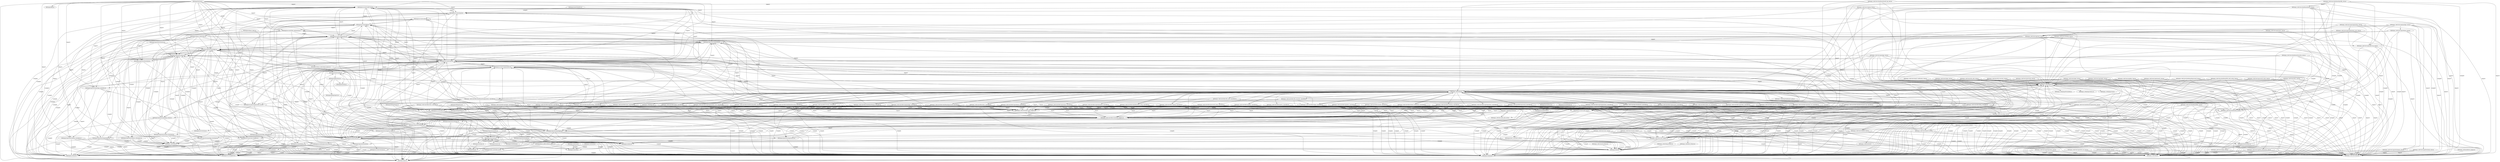digraph "Hexpm" {
  "lib/hexpm/accounts/audit_log.ex"
  "lib/hexpm/accounts/audit_log.ex" -> "lib/hexpm/accounts/email.ex" [label="(export)"]
  "lib/hexpm/accounts/email.ex" -> "lib/hexpm/accounts/auth.ex"
  "lib/hexpm/accounts/auth.ex" -> "lib/hexpm/accounts/key.ex"
  "lib/hexpm/accounts/key.ex" -> "lib/hexpm/accounts/auth.ex"
  "lib/hexpm/accounts/key.ex" -> "lib/hexpm/accounts/key_permission.ex" [label="(export)"]
  "lib/hexpm/accounts/key_permission.ex" -> "lib/hexpm/accounts/organization.ex" [label="(export)"]
  "lib/hexpm/accounts/organization.ex" -> "lib/hexpm/accounts/audit_log.ex"
  "lib/hexpm/accounts/organization.ex" -> "lib/hexpm/accounts/key.ex"
  "lib/hexpm/accounts/organization.ex" -> "lib/hexpm/accounts/organization_user.ex"
  "lib/hexpm/accounts/organization_user.ex" -> "lib/hexpm/accounts/organization.ex"
  "lib/hexpm/accounts/organization_user.ex" -> "lib/hexpm/accounts/user.ex"
  "lib/hexpm/accounts/user.ex" -> "lib/hexpm/accounts/audit_log.ex"
  "lib/hexpm/accounts/user.ex" -> "lib/hexpm/accounts/auth.ex"
  "lib/hexpm/accounts/user.ex" -> "lib/hexpm/accounts/email.ex"
  "lib/hexpm/accounts/user.ex" -> "lib/hexpm/accounts/key.ex"
  "lib/hexpm/accounts/user.ex" -> "lib/hexpm/accounts/organization.ex"
  "lib/hexpm/accounts/user.ex" -> "lib/hexpm/accounts/organization_user.ex"
  "lib/hexpm/accounts/user.ex" -> "lib/hexpm/accounts/organizations.ex"
  "lib/hexpm/accounts/organizations.ex" -> "lib/hexpm/accounts/audit_log.ex" [label="(export)"]
  "lib/hexpm/accounts/organizations.ex" -> "lib/hexpm/accounts/organization.ex" [label="(export)"]
  "lib/hexpm/accounts/organizations.ex" -> "lib/hexpm/accounts/organization_user.ex" [label="(export)"]
  "lib/hexpm/accounts/organizations.ex" -> "lib/hexpm/accounts/user.ex" [label="(export)"]
  "lib/hexpm/accounts/organizations.ex" -> "lib/hexpm/context.ex" [label="(compile)"]
  "lib/hexpm/accounts/organizations.ex" -> "lib/hexpm/emails/emails.ex"
  "lib/hexpm/emails/emails.ex" -> "lib/hexpm/accounts/email.ex" [label="(export)"]
  "lib/hexpm/emails/emails.ex" -> "lib/hexpm/accounts/user.ex" [label="(export)"]
  "lib/hexpm/emails/emails.ex" -> "lib/hexpm_web/views/email_view.ex" [label="(compile)"]
  "lib/hexpm_web/views/email_view.ex" -> "lib/hexpm/shared.ex" [label="(compile)"]
  "lib/hexpm_web/views/email_view.ex" -> "lib/hexpm_web/endpoint.ex"
  "lib/hexpm_web/endpoint.ex" -> "lib/hexpm_web/plug_parser.ex" [label="(compile)"]
  "lib/hexpm_web/plug_parser.ex" -> "lib/hexpm_web/elixir_format.ex"
  "lib/hexpm_web/elixir_format.ex" -> "lib/hexpm/utils.ex"
  "lib/hexpm/utils.ex" -> "lib/hexpm/repository/package.ex"
  "lib/hexpm/repository/package.ex" -> "lib/hexpm/accounts/organization.ex"
  "lib/hexpm/repository/package.ex" -> "lib/hexpm/accounts/organization_user.ex"
  "lib/hexpm/repository/package.ex" -> "lib/hexpm/ecto/changeset.ex" [label="(export)"]
  "lib/hexpm/ecto/changeset.ex" -> "lib/hexpm/accounts/email.ex"
  "lib/hexpm/ecto/changeset.ex" -> "lib/hexpm/repo.ex"
  "lib/hexpm/repository/package.ex" -> "lib/hexpm/ecto/version.ex" [label="(compile)"]
  "lib/hexpm/repository/package.ex" -> "lib/hexpm/repository/package_dependant.ex"
  "lib/hexpm/repository/package_dependant.ex" -> "lib/hexpm/ecto/changeset.ex" [label="(export)"]
  "lib/hexpm/repository/package_dependant.ex" -> "lib/hexpm/repository/package.ex"
  "lib/hexpm/repository/package_dependant.ex" -> "lib/hexpm/schema.ex" [label="(compile)"]
  "lib/hexpm/repository/package_dependant.ex" -> "lib/hexpm/shared.ex" [label="(compile)"]
  "lib/hexpm/repository/package.ex" -> "lib/hexpm/repository/package_download.ex"
  "lib/hexpm/repository/package_download.ex" -> "lib/hexpm/ecto/changeset.ex" [label="(export)"]
  "lib/hexpm/repository/package_download.ex" -> "lib/hexpm/repository/package.ex"
  "lib/hexpm/repository/package_download.ex" -> "lib/hexpm/schema.ex" [label="(compile)"]
  "lib/hexpm/repository/package_download.ex" -> "lib/hexpm/shared.ex" [label="(compile)"]
  "lib/hexpm/repository/package_download.ex" -> "lib/hexpm_web/stale.ex" [label="(compile)"]
  "lib/hexpm/repository/package.ex" -> "lib/hexpm/repository/package_metadata.ex"
  "lib/hexpm/repository/package_metadata.ex" -> "lib/hexpm/ecto/changeset.ex" [label="(export)"]
  "lib/hexpm/repository/package_metadata.ex" -> "lib/hexpm/schema.ex" [label="(compile)"]
  "lib/hexpm/repository/package_metadata.ex" -> "lib/hexpm/shared.ex" [label="(compile)"]
  "lib/hexpm/repository/package_metadata.ex" -> "lib/hexpm_web/stale.ex" [label="(compile)"]
  "lib/hexpm/repository/package.ex" -> "lib/hexpm/repository/package_owner.ex" [label="(export)"]
  "lib/hexpm/repository/package_owner.ex" -> "lib/hexpm/accounts/user.ex"
  "lib/hexpm/repository/package_owner.ex" -> "lib/hexpm/ecto/changeset.ex" [label="(export)"]
  "lib/hexpm/repository/package_owner.ex" -> "lib/hexpm/repository/package.ex"
  "lib/hexpm/repository/package_owner.ex" -> "lib/hexpm/schema.ex" [label="(compile)"]
  "lib/hexpm/repository/package_owner.ex" -> "lib/hexpm/shared.ex" [label="(compile)"]
  "lib/hexpm/repository/package.ex" -> "lib/hexpm/repository/release.ex"
  "lib/hexpm/repository/release.ex" -> "lib/hexpm/accounts/user.ex"
  "lib/hexpm/repository/release.ex" -> "lib/hexpm/ecto/changeset.ex" [label="(export)"]
  "lib/hexpm/repository/release.ex" -> "lib/hexpm/ecto/version.ex" [label="(compile)"]
  "lib/hexpm/repository/release.ex" -> "lib/hexpm/repository/download.ex"
  "lib/hexpm/repository/download.ex" -> "lib/hexpm/ecto/changeset.ex" [label="(export)"]
  "lib/hexpm/repository/download.ex" -> "lib/hexpm/repository/release.ex"
  "lib/hexpm/repository/download.ex" -> "lib/hexpm/schema.ex" [label="(compile)"]
  "lib/hexpm/repository/download.ex" -> "lib/hexpm/shared.ex" [label="(compile)"]
  "lib/hexpm/repository/download.ex" -> "lib/hexpm_web/stale.ex" [label="(compile)"]
  "lib/hexpm/repository/release.ex" -> "lib/hexpm/repository/package.ex"
  "lib/hexpm/repository/release.ex" -> "lib/hexpm/repository/release_download.ex"
  "lib/hexpm/repository/release_download.ex" -> "lib/hexpm/ecto/changeset.ex" [label="(export)"]
  "lib/hexpm/repository/release_download.ex" -> "lib/hexpm/repository/release.ex"
  "lib/hexpm/repository/release_download.ex" -> "lib/hexpm/schema.ex" [label="(compile)"]
  "lib/hexpm/repository/release_download.ex" -> "lib/hexpm/shared.ex" [label="(compile)"]
  "lib/hexpm/repository/release_download.ex" -> "lib/hexpm_web/stale.ex" [label="(compile)"]
  "lib/hexpm/repository/release.ex" -> "lib/hexpm/repository/release_metadata.ex"
  "lib/hexpm/repository/release_metadata.ex" -> "lib/hexpm/ecto/changeset.ex" [label="(export)"]
  "lib/hexpm/repository/release_metadata.ex" -> "lib/hexpm/schema.ex" [label="(compile)"]
  "lib/hexpm/repository/release_metadata.ex" -> "lib/hexpm/shared.ex" [label="(compile)"]
  "lib/hexpm/repository/release_metadata.ex" -> "lib/hexpm_web/stale.ex" [label="(compile)"]
  "lib/hexpm/repository/release.ex" -> "lib/hexpm/repository/release_retirement.ex"
  "lib/hexpm/repository/release_retirement.ex" -> "lib/hexpm/ecto/changeset.ex" [label="(export)"]
  "lib/hexpm/repository/release_retirement.ex" -> "lib/hexpm/schema.ex" [label="(compile)"]
  "lib/hexpm/repository/release_retirement.ex" -> "lib/hexpm/shared.ex" [label="(compile)"]
  "lib/hexpm/repository/release_retirement.ex" -> "lib/hexpm_web/stale.ex" [label="(compile)"]
  "lib/hexpm/repository/release.ex" -> "lib/hexpm/repository/requirement.ex"
  "lib/hexpm/repository/requirement.ex" -> "lib/hexpm/ecto/changeset.ex" [label="(export)"]
  "lib/hexpm/repository/requirement.ex" -> "lib/hexpm/repo.ex"
  "lib/hexpm/repository/requirement.ex" -> "lib/hexpm/repository/package.ex"
  "lib/hexpm/repository/requirement.ex" -> "lib/hexpm/repository/release.ex"
  "lib/hexpm/repository/requirement.ex" -> "lib/hexpm/schema.ex" [label="(compile)"]
  "lib/hexpm/repository/requirement.ex" -> "lib/hexpm/shared.ex" [label="(compile)"]
  "lib/hexpm/repository/requirement.ex" -> "lib/hexpm_web/stale.ex" [label="(compile)"]
  "lib/hexpm/repository/release.ex" -> "lib/hexpm/schema.ex" [label="(compile)"]
  "lib/hexpm/repository/release.ex" -> "lib/hexpm/shared.ex" [label="(compile)"]
  "lib/hexpm/repository/release.ex" -> "lib/hexpm_web/stale.ex" [label="(compile)"]
  "lib/hexpm/repository/package.ex" -> "lib/hexpm/repository/repository.ex"
  "lib/hexpm/repository/repository.ex" -> "lib/hexpm/accounts/organization.ex"
  "lib/hexpm/repository/repository.ex" -> "lib/hexpm/ecto/changeset.ex" [label="(export)"]
  "lib/hexpm/repository/repository.ex" -> "lib/hexpm/repository/package.ex"
  "lib/hexpm/repository/repository.ex" -> "lib/hexpm/schema.ex" [label="(compile)"]
  "lib/hexpm/repository/repository.ex" -> "lib/hexpm/shared.ex" [label="(compile)"]
  "lib/hexpm/repository/repository.ex" -> "lib/hexpm_web/stale.ex" [label="(compile)"]
  "lib/hexpm/repository/package.ex" -> "lib/hexpm/schema.ex" [label="(compile)"]
  "lib/hexpm/repository/package.ex" -> "lib/hexpm/shared.ex" [label="(compile)"]
  "lib/hexpm/repository/package.ex" -> "lib/hexpm/utils.ex"
  "lib/hexpm/repository/package.ex" -> "lib/hexpm_web/stale.ex" [label="(compile)"]
  "lib/hexpm/utils.ex" -> "lib/hexpm/repository/release.ex"
  "lib/hexpm/utils.ex" -> "lib/hexpm/repository/repository.ex" [label="(export)"]
  "lib/hexpm_web/plug_parser.ex" -> "lib/hexpm_web/erlang_format.ex"
  "lib/hexpm_web/erlang_format.ex" -> "lib/hexpm/utils.ex"
  "lib/hexpm_web/endpoint.ex" -> "lib/hexpm_web/plugs/forwarded.ex"
  "lib/hexpm_web/endpoint.ex" -> "lib/hexpm_web/plugs/status.ex"
  "lib/hexpm_web/endpoint.ex" -> "lib/hexpm_web/plugs/vary.ex"
  "lib/hexpm_web/endpoint.ex" -> "lib/hexpm_web/router.ex"
  "lib/hexpm_web/router.ex" -> "lib/hexpm/accounts/organization.ex" [label="(export)"]
  "lib/hexpm_web/router.ex" -> "lib/hexpm/accounts/user.ex" [label="(export)"]
  "lib/hexpm_web/router.ex" -> "lib/hexpm/repo.ex" [label="(export)"]
  "lib/hexpm_web/router.ex" -> "lib/hexpm_web/controllers/api/auth_controller.ex"
  "lib/hexpm_web/controllers/api/auth_controller.ex" -> "lib/hexpm/accounts/key.ex"
  "lib/hexpm_web/controllers/api/auth_controller.ex" -> "lib/hexpm/accounts/key_permission.ex"
  "lib/hexpm_web/controllers/api/auth_controller.ex" -> "lib/hexpm/shared.ex" [label="(compile)"]
  "lib/hexpm_web/controllers/api/auth_controller.ex" -> "lib/hexpm_web/controllers/auth_helpers.ex" [label="(export)"]
  "lib/hexpm_web/controllers/auth_helpers.ex" -> "lib/hexpm/accounts/auth.ex"
  "lib/hexpm_web/controllers/auth_helpers.ex" -> "lib/hexpm/accounts/key.ex"
  "lib/hexpm_web/controllers/auth_helpers.ex" -> "lib/hexpm/accounts/organization.ex" [label="(export)"]
  "lib/hexpm_web/controllers/auth_helpers.ex" -> "lib/hexpm/accounts/organizations.ex"
  "lib/hexpm_web/controllers/auth_helpers.ex" -> "lib/hexpm/accounts/user.ex" [label="(export)"]
  "lib/hexpm_web/controllers/auth_helpers.ex" -> "lib/hexpm/repository/package.ex" [label="(export)"]
  "lib/hexpm_web/controllers/auth_helpers.ex" -> "lib/hexpm/repository/packages.ex"
  "lib/hexpm/repository/packages.ex" -> "lib/hexpm/accounts/audit_log.ex" [label="(export)"]
  "lib/hexpm/repository/packages.ex" -> "lib/hexpm/accounts/organizations.ex"
  "lib/hexpm/repository/packages.ex" -> "lib/hexpm/accounts/users.ex"
  "lib/hexpm/accounts/users.ex" -> "lib/hexpm/accounts/audit_log.ex" [label="(export)"]
  "lib/hexpm/accounts/users.ex" -> "lib/hexpm/accounts/email.ex" [label="(export)"]
  "lib/hexpm/accounts/users.ex" -> "lib/hexpm/accounts/key.ex"
  "lib/hexpm/accounts/users.ex" -> "lib/hexpm/accounts/organization.ex"
  "lib/hexpm/accounts/users.ex" -> "lib/hexpm/accounts/password_reset.ex"
  "lib/hexpm/accounts/password_reset.ex" -> "lib/hexpm/accounts/auth.ex"
  "lib/hexpm/accounts/password_reset.ex" -> "lib/hexpm/accounts/user.ex"
  "lib/hexpm/accounts/password_reset.ex" -> "lib/hexpm/ecto/changeset.ex" [label="(export)"]
  "lib/hexpm/accounts/password_reset.ex" -> "lib/hexpm/schema.ex" [label="(compile)"]
  "lib/hexpm/accounts/password_reset.ex" -> "lib/hexpm/shared.ex" [label="(compile)"]
  "lib/hexpm/accounts/password_reset.ex" -> "lib/hexpm/utils.ex"
  "lib/hexpm/accounts/users.ex" -> "lib/hexpm/accounts/recovery_code.ex" [label="(export)"]
  "lib/hexpm/accounts/recovery_code.ex" -> "lib/hexpm/ecto/changeset.ex" [label="(export)"]
  "lib/hexpm/accounts/recovery_code.ex" -> "lib/hexpm/schema.ex" [label="(compile)"]
  "lib/hexpm/accounts/recovery_code.ex" -> "lib/hexpm/shared.ex" [label="(compile)"]
  "lib/hexpm/accounts/users.ex" -> "lib/hexpm/accounts/session.ex"
  "lib/hexpm/accounts/session.ex" -> "lib/hexpm/ecto/changeset.ex" [label="(export)"]
  "lib/hexpm/accounts/session.ex" -> "lib/hexpm/schema.ex" [label="(compile)"]
  "lib/hexpm/accounts/session.ex" -> "lib/hexpm/shared.ex" [label="(compile)"]
  "lib/hexpm/accounts/users.ex" -> "lib/hexpm/accounts/tfa.ex"
  "lib/hexpm/accounts/tfa.ex" -> "lib/hexpm/accounts/recovery_code.ex"
  "lib/hexpm/accounts/tfa.ex" -> "lib/hexpm/ecto/changeset.ex" [label="(export)"]
  "lib/hexpm/accounts/tfa.ex" -> "lib/hexpm/schema.ex" [label="(compile)"]
  "lib/hexpm/accounts/tfa.ex" -> "lib/hexpm/shared.ex" [label="(compile)"]
  "lib/hexpm/accounts/users.ex" -> "lib/hexpm/accounts/user.ex" [label="(export)"]
  "lib/hexpm/accounts/users.ex" -> "lib/hexpm/context.ex" [label="(compile)"]
  "lib/hexpm/accounts/users.ex" -> "lib/hexpm/emails/emails.ex"
  "lib/hexpm/accounts/users.ex" -> "lib/hexpm/emails/mailer.ex"
  "lib/hexpm/emails/mailer.ex" -> "lib/hexpm/application.ex"
  "lib/hexpm/application.ex" -> "lib/hexpm/billing/report.ex"
  "lib/hexpm/billing/report.ex" -> "lib/hexpm/accounts/organization.ex"
  "lib/hexpm/billing/report.ex" -> "lib/hexpm/billing/billing.ex"
  "lib/hexpm/billing/billing.ex" -> "lib/hexpm/accounts/audit_log.ex" [label="(export)"]
  "lib/hexpm/billing/billing.ex" -> "lib/hexpm/context.ex" [label="(compile)"]
  "lib/hexpm/billing/billing.ex" -> "lib/hexpm/repo.ex"
  "lib/hexpm/billing/billing.ex" -> "lib/hexpm/shared.ex" [label="(compile)"]
  "lib/hexpm/billing/report.ex" -> "lib/hexpm/repo.ex"
  "lib/hexpm/application.ex" -> "lib/hexpm/block_address/block_address.ex"
  "lib/hexpm/block_address/block_address.ex" -> "lib/hexpm/block_address/entry.ex"
  "lib/hexpm/block_address/entry.ex" -> "lib/hexpm/ecto/changeset.ex" [label="(export)"]
  "lib/hexpm/block_address/entry.ex" -> "lib/hexpm/schema.ex" [label="(compile)"]
  "lib/hexpm/block_address/entry.ex" -> "lib/hexpm/shared.ex" [label="(compile)"]
  "lib/hexpm/block_address/block_address.ex" -> "lib/hexpm/cdn/cdn.ex"
  "lib/hexpm/block_address/block_address.ex" -> "lib/hexpm/repo.ex"
  "lib/hexpm/block_address/block_address.ex" -> "lib/hexpm/utils.ex"
  "lib/hexpm/application.ex" -> "lib/hexpm/repo.ex"
  "lib/hexpm/application.ex" -> "lib/hexpm/throttle.ex"
  "lib/hexpm/application.ex" -> "lib/hexpm_web/endpoint.ex"
  "lib/hexpm/application.ex" -> "lib/hexpm_web/rate_limit_pub_sub.ex"
  "lib/hexpm_web/rate_limit_pub_sub.ex" -> "lib/hexpm_web/plugs/attack.ex"
  "lib/hexpm_web/plugs/attack.ex" -> "lib/hexpm/block_address/block_address.ex"
  "lib/hexpm_web/plugs/attack.ex" -> "lib/hexpm_web/controllers/controller_helpers.ex" [label="(export)"]
  "lib/hexpm_web/controllers/controller_helpers.ex" -> "lib/hexpm/accounts/auth.ex"
  "lib/hexpm_web/controllers/controller_helpers.ex" -> "lib/hexpm/accounts/organizations.ex"
  "lib/hexpm_web/controllers/controller_helpers.ex" -> "lib/hexpm/repository/packages.ex"
  "lib/hexpm_web/controllers/controller_helpers.ex" -> "lib/hexpm/repository/releases.ex"
  "lib/hexpm/repository/releases.ex" -> "lib/hexpm/accounts/audit_log.ex" [label="(export)"]
  "lib/hexpm/repository/releases.ex" -> "lib/hexpm/context.ex" [label="(compile)"]
  "lib/hexpm/repository/releases.ex" -> "lib/hexpm/ecto/version.ex"
  "lib/hexpm/repository/releases.ex" -> "lib/hexpm/emails/emails.ex"
  "lib/hexpm/repository/releases.ex" -> "lib/hexpm/emails/mailer.ex"
  "lib/hexpm/repository/releases.ex" -> "lib/hexpm/repo.ex"
  "lib/hexpm/repository/releases.ex" -> "lib/hexpm/repository/assets.ex"
  "lib/hexpm/repository/assets.ex" -> "lib/hexpm/cdn/cdn.ex"
  "lib/hexpm/repository/assets.ex" -> "lib/hexpm/repository/repository.ex" [label="(export)"]
  "lib/hexpm/repository/assets.ex" -> "lib/hexpm/store/store.ex"
  "lib/hexpm/store/store.ex" -> "lib/hexpm/store/gcs.ex"
  "lib/hexpm/store/gcs.ex" -> "lib/hexpm/http.ex"
  "lib/hexpm/store/gcs.ex" -> "lib/hexpm/store/store.ex" [label="(compile)"]
  "lib/hexpm/store/store.ex" -> "lib/hexpm/store/local.ex"
  "lib/hexpm/store/local.ex" -> "lib/hexpm/store/store.ex" [label="(compile)"]
  "lib/hexpm/store/store.ex" -> "lib/hexpm/store/s3.ex"
  "lib/hexpm/store/s3.ex" -> "lib/hexpm/store/store.ex" [label="(compile)"]
  "lib/hexpm/repository/releases.ex" -> "lib/hexpm/repository/package.ex"
  "lib/hexpm/repository/releases.ex" -> "lib/hexpm/repository/package_dependant.ex"
  "lib/hexpm/repository/releases.ex" -> "lib/hexpm/repository/packages.ex"
  "lib/hexpm/repository/releases.ex" -> "lib/hexpm/repository/registry_builder.ex"
  "lib/hexpm/repository/registry_builder.ex" -> "lib/hexpm/cdn/cdn.ex"
  "lib/hexpm/repository/registry_builder.ex" -> "lib/hexpm/repo.ex" [label="(export)"]
  "lib/hexpm/repository/registry_builder.ex" -> "lib/hexpm/repository/install.ex"
  "lib/hexpm/repository/install.ex" -> "lib/hexpm/ecto/changeset.ex" [label="(export)"]
  "lib/hexpm/repository/install.ex" -> "lib/hexpm/schema.ex" [label="(compile)"]
  "lib/hexpm/repository/install.ex" -> "lib/hexpm/shared.ex" [label="(compile)"]
  "lib/hexpm/repository/registry_builder.ex" -> "lib/hexpm/repository/package.ex"
  "lib/hexpm/repository/registry_builder.ex" -> "lib/hexpm/repository/release.ex"
  "lib/hexpm/repository/registry_builder.ex" -> "lib/hexpm/repository/repository.ex" [label="(export)"]
  "lib/hexpm/repository/registry_builder.ex" -> "lib/hexpm/repository/requirement.ex"
  "lib/hexpm/repository/registry_builder.ex" -> "lib/hexpm/store/store.ex"
  "lib/hexpm/repository/releases.ex" -> "lib/hexpm/repository/release.ex"
  "lib/hexpm/repository/releases.ex" -> "lib/hexpm/repository/release_download.ex"
  "lib/hexpm/repository/releases.ex" -> "lib/hexpm/shared.ex" [label="(compile)"]
  "lib/hexpm_web/controllers/controller_helpers.ex" -> "lib/hexpm/repository/repositories.ex"
  "lib/hexpm/repository/repositories.ex" -> "lib/hexpm/accounts/audit_log.ex" [label="(export)"]
  "lib/hexpm/repository/repositories.ex" -> "lib/hexpm/context.ex" [label="(compile)"]
  "lib/hexpm/repository/repositories.ex" -> "lib/hexpm/repo.ex"
  "lib/hexpm/repository/repositories.ex" -> "lib/hexpm/repository/repository.ex"
  "lib/hexpm/repository/repositories.ex" -> "lib/hexpm/shared.ex" [label="(compile)"]
  "lib/hexpm_web/controllers/controller_helpers.ex" -> "lib/hexpm_web/controllers/auth_helpers.ex"
  "lib/hexpm_web/controllers/controller_helpers.ex" -> "lib/hexpm_web/router.ex"
  "lib/hexpm_web/controllers/controller_helpers.ex" -> "lib/hexpm_web/stale.ex"
  "lib/hexpm_web/controllers/controller_helpers.ex" -> "lib/hexpm_web/views/error_view.ex"
  "lib/hexpm_web/views/error_view.ex" -> "lib/hexpm/shared.ex" [label="(compile)"]
  "lib/hexpm_web/views/error_view.ex" -> "lib/hexpm_web/views/icons.ex" [label="(export)"]
  "lib/hexpm_web/views/error_view.ex" -> "lib/hexpm_web/views/layout_view.ex"
  "lib/hexpm_web/views/layout_view.ex" -> "lib/hexpm/accounts/user.ex"
  "lib/hexpm_web/views/layout_view.ex" -> "lib/hexpm/shared.ex" [label="(compile)"]
  "lib/hexpm_web/views/layout_view.ex" -> "lib/hexpm_web/endpoint.ex"
  "lib/hexpm_web/views/layout_view.ex" -> "lib/hexpm_web/router.ex"
  "lib/hexpm_web/views/layout_view.ex" -> "lib/hexpm_web/views/icons.ex" [label="(export)"]
  "lib/hexpm_web/views/layout_view.ex" -> "lib/hexpm_web/views/view_helpers.ex"
  "lib/hexpm_web/views/view_helpers.ex" -> "lib/hexpm/repository/package.ex" [label="(export)"]
  "lib/hexpm_web/views/view_helpers.ex" -> "lib/hexpm/repository/release.ex" [label="(export)"]
  "lib/hexpm_web/views/view_helpers.ex" -> "lib/hexpm/utils.ex"
  "lib/hexpm_web/views/view_helpers.ex" -> "lib/hexpm_web/endpoint.ex"
  "lib/hexpm_web/views/view_helpers.ex" -> "lib/hexpm_web/router.ex"
  "lib/hexpm_web/views/layout_view.ex" -> "lib/hexpm_web/web.ex" [label="(compile)"]
  "lib/hexpm_web/views/error_view.ex" -> "lib/hexpm_web/web.ex" [label="(compile)"]
  "lib/hexpm_web/plugs/attack.ex" -> "lib/hexpm_web/rate_limit_pub_sub.ex"
  "lib/hexpm/emails/mailer.ex" -> "lib/hexpm/throttle.ex"
  "lib/hexpm/accounts/users.ex" -> "lib/hexpm/repo.ex"
  "lib/hexpm/accounts/users.ex" -> "lib/hexpm/shared.ex" [label="(compile)"]
  "lib/hexpm/repository/packages.ex" -> "lib/hexpm/context.ex" [label="(compile)"]
  "lib/hexpm/repository/packages.ex" -> "lib/hexpm/repo.ex"
  "lib/hexpm/repository/packages.ex" -> "lib/hexpm/repository/package.ex"
  "lib/hexpm/repository/packages.ex" -> "lib/hexpm/repository/package_download.ex"
  "lib/hexpm/repository/packages.ex" -> "lib/hexpm/repository/release.ex"
  "lib/hexpm/repository/packages.ex" -> "lib/hexpm/repository/releases.ex"
  "lib/hexpm/repository/packages.ex" -> "lib/hexpm/repository/repositories.ex"
  "lib/hexpm/repository/packages.ex" -> "lib/hexpm/shared.ex" [label="(compile)"]
  "lib/hexpm_web/controllers/auth_helpers.ex" -> "lib/hexpm/repository/repository.ex" [label="(export)"]
  "lib/hexpm_web/controllers/auth_helpers.ex" -> "lib/hexpm_web/controllers/controller_helpers.ex" [label="(export)"]
  "lib/hexpm_web/controllers/api/auth_controller.ex" -> "lib/hexpm_web/controllers/controller_helpers.ex" [label="(export)"]
  "lib/hexpm_web/controllers/api/auth_controller.ex" -> "lib/hexpm_web/web.ex" [label="(compile)"]
  "lib/hexpm_web/router.ex" -> "lib/hexpm_web/controllers/api/docs_controller.ex"
  "lib/hexpm_web/controllers/api/docs_controller.ex" -> "lib/hexpm/repository/releases.ex"
  "lib/hexpm_web/controllers/api/docs_controller.ex" -> "lib/hexpm/shared.ex" [label="(compile)"]
  "lib/hexpm_web/controllers/api/docs_controller.ex" -> "lib/hexpm/store/store.ex"
  "lib/hexpm_web/controllers/api/docs_controller.ex" -> "lib/hexpm/utils.ex"
  "lib/hexpm_web/controllers/api/docs_controller.ex" -> "lib/hexpm_web/controllers/auth_helpers.ex" [label="(compile)"]
  "lib/hexpm_web/controllers/api/docs_controller.ex" -> "lib/hexpm_web/controllers/controller_helpers.ex" [label="(export)"]
  "lib/hexpm_web/controllers/api/docs_controller.ex" -> "lib/hexpm_web/web.ex" [label="(compile)"]
  "lib/hexpm_web/router.ex" -> "lib/hexpm_web/controllers/api/index_controller.ex"
  "lib/hexpm_web/controllers/api/index_controller.ex" -> "lib/hexpm/shared.ex" [label="(compile)"]
  "lib/hexpm_web/controllers/api/index_controller.ex" -> "lib/hexpm_web/controllers/auth_helpers.ex" [label="(export)"]
  "lib/hexpm_web/controllers/api/index_controller.ex" -> "lib/hexpm_web/controllers/controller_helpers.ex" [label="(export)"]
  "lib/hexpm_web/controllers/api/index_controller.ex" -> "lib/hexpm_web/web.ex" [label="(compile)"]
  "lib/hexpm_web/router.ex" -> "lib/hexpm_web/controllers/api/key_controller.ex"
  "lib/hexpm_web/controllers/api/key_controller.ex" -> "lib/hexpm/accounts/keys.ex"
  "lib/hexpm/accounts/keys.ex" -> "lib/hexpm/accounts/audit_log.ex" [label="(export)"]
  "lib/hexpm/accounts/keys.ex" -> "lib/hexpm/accounts/key.ex" [label="(export)"]
  "lib/hexpm/accounts/keys.ex" -> "lib/hexpm/context.ex" [label="(compile)"]
  "lib/hexpm/accounts/keys.ex" -> "lib/hexpm/repo.ex"
  "lib/hexpm/accounts/keys.ex" -> "lib/hexpm/shared.ex" [label="(compile)"]
  "lib/hexpm_web/controllers/api/key_controller.ex" -> "lib/hexpm/shared.ex" [label="(compile)"]
  "lib/hexpm_web/controllers/api/key_controller.ex" -> "lib/hexpm_web/controllers/auth_helpers.ex" [label="(compile)"]
  "lib/hexpm_web/controllers/api/key_controller.ex" -> "lib/hexpm_web/controllers/controller_helpers.ex" [label="(export)"]
  "lib/hexpm_web/controllers/api/key_controller.ex" -> "lib/hexpm_web/router.ex"
  "lib/hexpm_web/controllers/api/key_controller.ex" -> "lib/hexpm_web/web.ex" [label="(compile)"]
  "lib/hexpm_web/router.ex" -> "lib/hexpm_web/controllers/api/organization_controller.ex"
  "lib/hexpm_web/controllers/api/organization_controller.ex" -> "lib/hexpm/accounts/audit_logs.ex"
  "lib/hexpm/accounts/audit_logs.ex" -> "lib/hexpm/accounts/audit_log.ex" [label="(export)"]
  "lib/hexpm/accounts/audit_logs.ex" -> "lib/hexpm/context.ex" [label="(compile)"]
  "lib/hexpm/accounts/audit_logs.ex" -> "lib/hexpm/repo.ex"
  "lib/hexpm/accounts/audit_logs.ex" -> "lib/hexpm/shared.ex" [label="(compile)"]
  "lib/hexpm/accounts/audit_logs.ex" -> "lib/hexpm/utils.ex"
  "lib/hexpm_web/controllers/api/organization_controller.ex" -> "lib/hexpm/accounts/organizations.ex"
  "lib/hexpm_web/controllers/api/organization_controller.ex" -> "lib/hexpm/billing/billing.ex"
  "lib/hexpm_web/controllers/api/organization_controller.ex" -> "lib/hexpm/shared.ex" [label="(compile)"]
  "lib/hexpm_web/controllers/api/organization_controller.ex" -> "lib/hexpm/utils.ex"
  "lib/hexpm_web/controllers/api/organization_controller.ex" -> "lib/hexpm_web/controllers/auth_helpers.ex" [label="(compile)"]
  "lib/hexpm_web/controllers/api/organization_controller.ex" -> "lib/hexpm_web/controllers/controller_helpers.ex" [label="(export)"]
  "lib/hexpm_web/controllers/api/organization_controller.ex" -> "lib/hexpm_web/web.ex" [label="(compile)"]
  "lib/hexpm_web/router.ex" -> "lib/hexpm_web/controllers/api/organization_user_controller.ex"
  "lib/hexpm_web/controllers/api/organization_user_controller.ex" -> "lib/hexpm/accounts/organizations.ex"
  "lib/hexpm_web/controllers/api/organization_user_controller.ex" -> "lib/hexpm/accounts/users.ex"
  "lib/hexpm_web/controllers/api/organization_user_controller.ex" -> "lib/hexpm/billing/billing.ex"
  "lib/hexpm_web/controllers/api/organization_user_controller.ex" -> "lib/hexpm/shared.ex" [label="(compile)"]
  "lib/hexpm_web/controllers/api/organization_user_controller.ex" -> "lib/hexpm_web/controllers/auth_helpers.ex" [label="(compile)"]
  "lib/hexpm_web/controllers/api/organization_user_controller.ex" -> "lib/hexpm_web/controllers/controller_helpers.ex" [label="(export)"]
  "lib/hexpm_web/controllers/api/organization_user_controller.ex" -> "lib/hexpm_web/router.ex"
  "lib/hexpm_web/controllers/api/organization_user_controller.ex" -> "lib/hexpm_web/web.ex" [label="(compile)"]
  "lib/hexpm_web/router.ex" -> "lib/hexpm_web/controllers/api/owner_controller.ex"
  "lib/hexpm_web/controllers/api/owner_controller.ex" -> "lib/hexpm/accounts/users.ex"
  "lib/hexpm_web/controllers/api/owner_controller.ex" -> "lib/hexpm/repository/owners.ex"
  "lib/hexpm/repository/owners.ex" -> "lib/hexpm/accounts/audit_log.ex" [label="(export)"]
  "lib/hexpm/repository/owners.ex" -> "lib/hexpm/accounts/organizations.ex"
  "lib/hexpm/repository/owners.ex" -> "lib/hexpm/accounts/user.ex"
  "lib/hexpm/repository/owners.ex" -> "lib/hexpm/context.ex" [label="(compile)"]
  "lib/hexpm/repository/owners.ex" -> "lib/hexpm/emails/emails.ex"
  "lib/hexpm/repository/owners.ex" -> "lib/hexpm/emails/mailer.ex"
  "lib/hexpm/repository/owners.ex" -> "lib/hexpm/repo.ex"
  "lib/hexpm/repository/owners.ex" -> "lib/hexpm/repository/package_owner.ex" [label="(export)"]
  "lib/hexpm/repository/owners.ex" -> "lib/hexpm/shared.ex" [label="(compile)"]
  "lib/hexpm_web/controllers/api/owner_controller.ex" -> "lib/hexpm/shared.ex" [label="(compile)"]
  "lib/hexpm_web/controllers/api/owner_controller.ex" -> "lib/hexpm_web/controllers/auth_helpers.ex" [label="(compile)"]
  "lib/hexpm_web/controllers/api/owner_controller.ex" -> "lib/hexpm_web/controllers/controller_helpers.ex" [label="(export)"]
  "lib/hexpm_web/controllers/api/owner_controller.ex" -> "lib/hexpm_web/web.ex" [label="(compile)"]
  "lib/hexpm_web/router.ex" -> "lib/hexpm_web/controllers/api/package_controller.ex"
  "lib/hexpm_web/controllers/api/package_controller.ex" -> "lib/hexpm/accounts/audit_logs.ex"
  "lib/hexpm_web/controllers/api/package_controller.ex" -> "lib/hexpm/accounts/users.ex"
  "lib/hexpm_web/controllers/api/package_controller.ex" -> "lib/hexpm/repository/owners.ex"
  "lib/hexpm_web/controllers/api/package_controller.ex" -> "lib/hexpm/repository/packages.ex"
  "lib/hexpm_web/controllers/api/package_controller.ex" -> "lib/hexpm/repository/repository.ex"
  "lib/hexpm_web/controllers/api/package_controller.ex" -> "lib/hexpm/shared.ex" [label="(compile)"]
  "lib/hexpm_web/controllers/api/package_controller.ex" -> "lib/hexpm/utils.ex"
  "lib/hexpm_web/controllers/api/package_controller.ex" -> "lib/hexpm_web/controllers/auth_helpers.ex" [label="(compile)"]
  "lib/hexpm_web/controllers/api/package_controller.ex" -> "lib/hexpm_web/controllers/controller_helpers.ex" [label="(export)"]
  "lib/hexpm_web/controllers/api/package_controller.ex" -> "lib/hexpm_web/web.ex" [label="(compile)"]
  "lib/hexpm_web/router.ex" -> "lib/hexpm_web/controllers/api/release_controller.ex"
  "lib/hexpm_web/controllers/api/release_controller.ex" -> "lib/hexpm/repository/releases.ex"
  "lib/hexpm_web/controllers/api/release_controller.ex" -> "lib/hexpm/shared.ex" [label="(compile)"]
  "lib/hexpm_web/controllers/api/release_controller.ex" -> "lib/hexpm/store/store.ex"
  "lib/hexpm_web/controllers/api/release_controller.ex" -> "lib/hexpm_web/controllers/auth_helpers.ex" [label="(compile)"]
  "lib/hexpm_web/controllers/api/release_controller.ex" -> "lib/hexpm_web/controllers/controller_helpers.ex" [label="(export)"]
  "lib/hexpm_web/controllers/api/release_controller.ex" -> "lib/hexpm_web/router.ex"
  "lib/hexpm_web/controllers/api/release_controller.ex" -> "lib/hexpm_web/web.ex" [label="(compile)"]
  "lib/hexpm_web/router.ex" -> "lib/hexpm_web/controllers/api/repository_controller.ex"
  "lib/hexpm_web/controllers/api/repository_controller.ex" -> "lib/hexpm/accounts/organizations.ex"
  "lib/hexpm_web/controllers/api/repository_controller.ex" -> "lib/hexpm/repository/repositories.ex"
  "lib/hexpm_web/controllers/api/repository_controller.ex" -> "lib/hexpm/repository/repository.ex" [label="(export)"]
  "lib/hexpm_web/controllers/api/repository_controller.ex" -> "lib/hexpm/shared.ex" [label="(compile)"]
  "lib/hexpm_web/controllers/api/repository_controller.ex" -> "lib/hexpm_web/controllers/auth_helpers.ex" [label="(compile)"]
  "lib/hexpm_web/controllers/api/repository_controller.ex" -> "lib/hexpm_web/controllers/controller_helpers.ex" [label="(export)"]
  "lib/hexpm_web/controllers/api/repository_controller.ex" -> "lib/hexpm_web/web.ex" [label="(compile)"]
  "lib/hexpm_web/router.ex" -> "lib/hexpm_web/controllers/api/retirement_controller.ex"
  "lib/hexpm_web/controllers/api/retirement_controller.ex" -> "lib/hexpm/repository/releases.ex"
  "lib/hexpm_web/controllers/api/retirement_controller.ex" -> "lib/hexpm/shared.ex" [label="(compile)"]
  "lib/hexpm_web/controllers/api/retirement_controller.ex" -> "lib/hexpm_web/controllers/auth_helpers.ex" [label="(compile)"]
  "lib/hexpm_web/controllers/api/retirement_controller.ex" -> "lib/hexpm_web/controllers/controller_helpers.ex" [label="(export)"]
  "lib/hexpm_web/controllers/api/retirement_controller.ex" -> "lib/hexpm_web/web.ex" [label="(compile)"]
  "lib/hexpm_web/router.ex" -> "lib/hexpm_web/controllers/api/short_url_controller.ex"
  "lib/hexpm_web/controllers/api/short_url_controller.ex" -> "lib/hexpm/shared.ex" [label="(compile)"]
  "lib/hexpm_web/controllers/api/short_url_controller.ex" -> "lib/hexpm/short_urls/short_urls.ex"
  "lib/hexpm/short_urls/short_urls.ex" -> "lib/hexpm/accounts/audit_log.ex" [label="(export)"]
  "lib/hexpm/short_urls/short_urls.ex" -> "lib/hexpm/context.ex" [label="(compile)"]
  "lib/hexpm/short_urls/short_urls.ex" -> "lib/hexpm/repo.ex"
  "lib/hexpm/short_urls/short_urls.ex" -> "lib/hexpm/shared.ex" [label="(compile)"]
  "lib/hexpm/short_urls/short_urls.ex" -> "lib/hexpm/short_urls/short_url.ex"
  "lib/hexpm/short_urls/short_url.ex" -> "lib/hexpm/ecto/changeset.ex" [label="(export)"]
  "lib/hexpm/short_urls/short_url.ex" -> "lib/hexpm/repo.ex"
  "lib/hexpm/short_urls/short_url.ex" -> "lib/hexpm/schema.ex" [label="(compile)"]
  "lib/hexpm/short_urls/short_url.ex" -> "lib/hexpm/shared.ex" [label="(compile)"]
  "lib/hexpm_web/controllers/api/short_url_controller.ex" -> "lib/hexpm_web/controllers/auth_helpers.ex" [label="(export)"]
  "lib/hexpm_web/controllers/api/short_url_controller.ex" -> "lib/hexpm_web/controllers/controller_helpers.ex" [label="(export)"]
  "lib/hexpm_web/controllers/api/short_url_controller.ex" -> "lib/hexpm_web/router.ex"
  "lib/hexpm_web/controllers/api/short_url_controller.ex" -> "lib/hexpm_web/web.ex" [label="(compile)"]
  "lib/hexpm_web/router.ex" -> "lib/hexpm_web/controllers/api/user_controller.ex"
  "lib/hexpm_web/controllers/api/user_controller.ex" -> "lib/hexpm/accounts/audit_logs.ex"
  "lib/hexpm_web/controllers/api/user_controller.ex" -> "lib/hexpm/accounts/users.ex"
  "lib/hexpm_web/controllers/api/user_controller.ex" -> "lib/hexpm/repository/packages.ex"
  "lib/hexpm_web/controllers/api/user_controller.ex" -> "lib/hexpm/shared.ex" [label="(compile)"]
  "lib/hexpm_web/controllers/api/user_controller.ex" -> "lib/hexpm/utils.ex"
  "lib/hexpm_web/controllers/api/user_controller.ex" -> "lib/hexpm_web/controllers/auth_helpers.ex" [label="(export)"]
  "lib/hexpm_web/controllers/api/user_controller.ex" -> "lib/hexpm_web/controllers/controller_helpers.ex" [label="(export)"]
  "lib/hexpm_web/controllers/api/user_controller.ex" -> "lib/hexpm_web/router.ex"
  "lib/hexpm_web/controllers/api/user_controller.ex" -> "lib/hexpm_web/web.ex" [label="(compile)"]
  "lib/hexpm_web/router.ex" -> "lib/hexpm_web/controllers/blog_controller.ex"
  "lib/hexpm_web/controllers/blog_controller.ex" -> "lib/hexpm/shared.ex" [label="(compile)"]
  "lib/hexpm_web/controllers/blog_controller.ex" -> "lib/hexpm_web/controllers/auth_helpers.ex" [label="(export)"]
  "lib/hexpm_web/controllers/blog_controller.ex" -> "lib/hexpm_web/controllers/controller_helpers.ex" [label="(export)"]
  "lib/hexpm_web/controllers/blog_controller.ex" -> "lib/hexpm_web/endpoint.ex"
  "lib/hexpm_web/controllers/blog_controller.ex" -> "lib/hexpm_web/router.ex"
  "lib/hexpm_web/controllers/blog_controller.ex" -> "lib/hexpm_web/views/blog_view.ex" [label="(compile)"]
  "lib/hexpm_web/views/blog_view.ex" -> "lib/hexpm/shared.ex" [label="(compile)"]
  "lib/hexpm_web/views/blog_view.ex" -> "lib/hexpm/utils.ex"
  "lib/hexpm_web/views/blog_view.ex" -> "lib/hexpm_web/endpoint.ex"
  "lib/hexpm_web/views/blog_view.ex" -> "lib/hexpm_web/router.ex"
  "lib/hexpm_web/views/blog_view.ex" -> "lib/hexpm_web/views/icons.ex" [label="(export)"]
  "lib/hexpm_web/views/blog_view.ex" -> "lib/hexpm_web/web.ex" [label="(compile)"]
  "lib/hexpm_web/controllers/blog_controller.ex" -> "lib/hexpm_web/web.ex" [label="(compile)"]
  "lib/hexpm_web/router.ex" -> "lib/hexpm_web/controllers/dashboard/audit_log_controller.ex"
  "lib/hexpm_web/controllers/dashboard/audit_log_controller.ex" -> "lib/hexpm/accounts/audit_logs.ex"
  "lib/hexpm_web/controllers/dashboard/audit_log_controller.ex" -> "lib/hexpm/shared.ex" [label="(compile)"]
  "lib/hexpm_web/controllers/dashboard/audit_log_controller.ex" -> "lib/hexpm/utils.ex"
  "lib/hexpm_web/controllers/dashboard/audit_log_controller.ex" -> "lib/hexpm_web/controllers/auth_helpers.ex" [label="(export)"]
  "lib/hexpm_web/controllers/dashboard/audit_log_controller.ex" -> "lib/hexpm_web/controllers/controller_helpers.ex" [label="(export)"]
  "lib/hexpm_web/controllers/dashboard/audit_log_controller.ex" -> "lib/hexpm_web/web.ex" [label="(compile)"]
  "lib/hexpm_web/router.ex" -> "lib/hexpm_web/controllers/dashboard/email_controller.ex"
  "lib/hexpm_web/controllers/dashboard/email_controller.ex" -> "lib/hexpm/accounts/email.ex" [label="(export)"]
  "lib/hexpm_web/controllers/dashboard/email_controller.ex" -> "lib/hexpm/accounts/users.ex"
  "lib/hexpm_web/controllers/dashboard/email_controller.ex" -> "lib/hexpm/shared.ex" [label="(compile)"]
  "lib/hexpm_web/controllers/dashboard/email_controller.ex" -> "lib/hexpm_web/controllers/auth_helpers.ex" [label="(export)"]
  "lib/hexpm_web/controllers/dashboard/email_controller.ex" -> "lib/hexpm_web/controllers/controller_helpers.ex" [label="(export)"]
  "lib/hexpm_web/controllers/dashboard/email_controller.ex" -> "lib/hexpm_web/router.ex"
  "lib/hexpm_web/controllers/dashboard/email_controller.ex" -> "lib/hexpm_web/web.ex" [label="(compile)"]
  "lib/hexpm_web/router.ex" -> "lib/hexpm_web/controllers/dashboard/key_controller.ex"
  "lib/hexpm_web/controllers/dashboard/key_controller.ex" -> "lib/hexpm/accounts/key.ex" [label="(export)"]
  "lib/hexpm_web/controllers/dashboard/key_controller.ex" -> "lib/hexpm/accounts/keys.ex"
  "lib/hexpm_web/controllers/dashboard/key_controller.ex" -> "lib/hexpm/accounts/organizations.ex"
  "lib/hexpm_web/controllers/dashboard/key_controller.ex" -> "lib/hexpm/shared.ex" [label="(compile)"]
  "lib/hexpm_web/controllers/dashboard/key_controller.ex" -> "lib/hexpm_web/controllers/auth_helpers.ex" [label="(export)"]
  "lib/hexpm_web/controllers/dashboard/key_controller.ex" -> "lib/hexpm_web/controllers/controller_helpers.ex" [label="(export)"]
  "lib/hexpm_web/controllers/dashboard/key_controller.ex" -> "lib/hexpm_web/endpoint.ex"
  "lib/hexpm_web/controllers/dashboard/key_controller.ex" -> "lib/hexpm_web/router.ex"
  "lib/hexpm_web/controllers/dashboard/key_controller.ex" -> "lib/hexpm_web/web.ex" [label="(compile)"]
  "lib/hexpm_web/router.ex" -> "lib/hexpm_web/controllers/dashboard/organization_controller.ex"
  "lib/hexpm_web/controllers/dashboard/organization_controller.ex" -> "lib/hexpm/accounts/key.ex" [label="(export)"]
  "lib/hexpm_web/controllers/dashboard/organization_controller.ex" -> "lib/hexpm/accounts/keys.ex"
  "lib/hexpm_web/controllers/dashboard/organization_controller.ex" -> "lib/hexpm/accounts/organization.ex" [label="(export)"]
  "lib/hexpm_web/controllers/dashboard/organization_controller.ex" -> "lib/hexpm/accounts/organization_user.ex" [label="(export)"]
  "lib/hexpm_web/controllers/dashboard/organization_controller.ex" -> "lib/hexpm/accounts/organizations.ex"
  "lib/hexpm_web/controllers/dashboard/organization_controller.ex" -> "lib/hexpm/accounts/user.ex"
  "lib/hexpm_web/controllers/dashboard/organization_controller.ex" -> "lib/hexpm/accounts/users.ex"
  "lib/hexpm_web/controllers/dashboard/organization_controller.ex" -> "lib/hexpm/billing/billing.ex"
  "lib/hexpm_web/controllers/dashboard/organization_controller.ex" -> "lib/hexpm/shared.ex" [label="(compile)"]
  "lib/hexpm_web/controllers/dashboard/organization_controller.ex" -> "lib/hexpm_web/controllers/auth_helpers.ex" [label="(export)"]
  "lib/hexpm_web/controllers/dashboard/organization_controller.ex" -> "lib/hexpm_web/controllers/controller_helpers.ex" [label="(export)"]
  "lib/hexpm_web/controllers/dashboard/organization_controller.ex" -> "lib/hexpm_web/controllers/dashboard/key_controller.ex"
  "lib/hexpm_web/controllers/dashboard/organization_controller.ex" -> "lib/hexpm_web/endpoint.ex"
  "lib/hexpm_web/controllers/dashboard/organization_controller.ex" -> "lib/hexpm_web/router.ex"
  "lib/hexpm_web/controllers/dashboard/organization_controller.ex" -> "lib/hexpm_web/views/dashboard/organization_view.ex"
  "lib/hexpm_web/views/dashboard/organization_view.ex" -> "lib/hexpm/accounts/user.ex"
  "lib/hexpm_web/views/dashboard/organization_view.ex" -> "lib/hexpm/shared.ex" [label="(compile)"]
  "lib/hexpm_web/views/dashboard/organization_view.ex" -> "lib/hexpm_web/endpoint.ex"
  "lib/hexpm_web/views/dashboard/organization_view.ex" -> "lib/hexpm_web/router.ex"
  "lib/hexpm_web/views/dashboard/organization_view.ex" -> "lib/hexpm_web/views/dashboard_view.ex"
  "lib/hexpm_web/views/dashboard_view.ex" -> "lib/hexpm/accounts/key_permission.ex" [label="(export)"]
  "lib/hexpm_web/views/dashboard_view.ex" -> "lib/hexpm/shared.ex" [label="(compile)"]
  "lib/hexpm_web/views/dashboard_view.ex" -> "lib/hexpm_web/endpoint.ex"
  "lib/hexpm_web/views/dashboard_view.ex" -> "lib/hexpm_web/router.ex"
  "lib/hexpm_web/views/dashboard_view.ex" -> "lib/hexpm_web/views/icons.ex" [label="(export)"]
  "lib/hexpm_web/views/dashboard_view.ex" -> "lib/hexpm_web/views/view_helpers.ex"
  "lib/hexpm_web/views/dashboard_view.ex" -> "lib/hexpm_web/web.ex" [label="(compile)"]
  "lib/hexpm_web/views/dashboard/organization_view.ex" -> "lib/hexpm_web/views/icons.ex" [label="(export)"]
  "lib/hexpm_web/views/dashboard/organization_view.ex" -> "lib/hexpm_web/views/view_helpers.ex"
  "lib/hexpm_web/views/dashboard/organization_view.ex" -> "lib/hexpm_web/web.ex" [label="(compile)"]
  "lib/hexpm_web/controllers/dashboard/organization_controller.ex" -> "lib/hexpm_web/web.ex" [label="(compile)"]
  "lib/hexpm_web/router.ex" -> "lib/hexpm_web/controllers/dashboard/password_controller.ex"
  "lib/hexpm_web/controllers/dashboard/password_controller.ex" -> "lib/hexpm/accounts/user.ex"
  "lib/hexpm_web/controllers/dashboard/password_controller.ex" -> "lib/hexpm/accounts/users.ex"
  "lib/hexpm_web/controllers/dashboard/password_controller.ex" -> "lib/hexpm/pwned/pwned.ex"
  "lib/hexpm_web/controllers/dashboard/password_controller.ex" -> "lib/hexpm/shared.ex" [label="(compile)"]
  "lib/hexpm_web/controllers/dashboard/password_controller.ex" -> "lib/hexpm_web/controllers/auth_helpers.ex" [label="(export)"]
  "lib/hexpm_web/controllers/dashboard/password_controller.ex" -> "lib/hexpm_web/controllers/controller_helpers.ex" [label="(export)"]
  "lib/hexpm_web/controllers/dashboard/password_controller.ex" -> "lib/hexpm_web/router.ex"
  "lib/hexpm_web/controllers/dashboard/password_controller.ex" -> "lib/hexpm_web/web.ex" [label="(compile)"]
  "lib/hexpm_web/router.ex" -> "lib/hexpm_web/controllers/dashboard/profile_controller.ex"
  "lib/hexpm_web/controllers/dashboard/profile_controller.ex" -> "lib/hexpm/accounts/user.ex"
  "lib/hexpm_web/controllers/dashboard/profile_controller.ex" -> "lib/hexpm/accounts/users.ex"
  "lib/hexpm_web/controllers/dashboard/profile_controller.ex" -> "lib/hexpm/shared.ex" [label="(compile)"]
  "lib/hexpm_web/controllers/dashboard/profile_controller.ex" -> "lib/hexpm_web/controllers/auth_helpers.ex" [label="(export)"]
  "lib/hexpm_web/controllers/dashboard/profile_controller.ex" -> "lib/hexpm_web/controllers/controller_helpers.ex" [label="(export)"]
  "lib/hexpm_web/controllers/dashboard/profile_controller.ex" -> "lib/hexpm_web/router.ex"
  "lib/hexpm_web/controllers/dashboard/profile_controller.ex" -> "lib/hexpm_web/web.ex" [label="(compile)"]
  "lib/hexpm_web/router.ex" -> "lib/hexpm_web/controllers/dashboard/security_controller.ex"
  "lib/hexpm_web/controllers/dashboard/security_controller.ex" -> "lib/hexpm/accounts/user.ex"
  "lib/hexpm_web/controllers/dashboard/security_controller.ex" -> "lib/hexpm/accounts/users.ex"
  "lib/hexpm_web/controllers/dashboard/security_controller.ex" -> "lib/hexpm/shared.ex" [label="(compile)"]
  "lib/hexpm_web/controllers/dashboard/security_controller.ex" -> "lib/hexpm_web/controllers/auth_helpers.ex" [label="(export)"]
  "lib/hexpm_web/controllers/dashboard/security_controller.ex" -> "lib/hexpm_web/controllers/controller_helpers.ex" [label="(export)"]
  "lib/hexpm_web/controllers/dashboard/security_controller.ex" -> "lib/hexpm_web/router.ex"
  "lib/hexpm_web/controllers/dashboard/security_controller.ex" -> "lib/hexpm_web/web.ex" [label="(compile)"]
  "lib/hexpm_web/router.ex" -> "lib/hexpm_web/controllers/dashboard/tfa_setup_controller.ex"
  "lib/hexpm_web/controllers/dashboard/tfa_setup_controller.ex" -> "lib/hexpm/accounts/users.ex"
  "lib/hexpm_web/controllers/dashboard/tfa_setup_controller.ex" -> "lib/hexpm/shared.ex" [label="(compile)"]
  "lib/hexpm_web/controllers/dashboard/tfa_setup_controller.ex" -> "lib/hexpm_web/controllers/auth_helpers.ex" [label="(export)"]
  "lib/hexpm_web/controllers/dashboard/tfa_setup_controller.ex" -> "lib/hexpm_web/controllers/controller_helpers.ex" [label="(export)"]
  "lib/hexpm_web/controllers/dashboard/tfa_setup_controller.ex" -> "lib/hexpm_web/router.ex"
  "lib/hexpm_web/controllers/dashboard/tfa_setup_controller.ex" -> "lib/hexpm_web/web.ex" [label="(compile)"]
  "lib/hexpm_web/router.ex" -> "lib/hexpm_web/controllers/dashboard_controller.ex"
  "lib/hexpm_web/controllers/dashboard_controller.ex" -> "lib/hexpm/shared.ex" [label="(compile)"]
  "lib/hexpm_web/controllers/dashboard_controller.ex" -> "lib/hexpm_web/controllers/auth_helpers.ex" [label="(export)"]
  "lib/hexpm_web/controllers/dashboard_controller.ex" -> "lib/hexpm_web/controllers/controller_helpers.ex" [label="(export)"]
  "lib/hexpm_web/controllers/dashboard_controller.ex" -> "lib/hexpm_web/router.ex"
  "lib/hexpm_web/controllers/dashboard_controller.ex" -> "lib/hexpm_web/web.ex" [label="(compile)"]
  "lib/hexpm_web/router.ex" -> "lib/hexpm_web/controllers/docs_controller.ex"
  "lib/hexpm_web/controllers/docs_controller.ex" -> "lib/hexpm/shared.ex" [label="(compile)"]
  "lib/hexpm_web/controllers/docs_controller.ex" -> "lib/hexpm_web/controllers/auth_helpers.ex" [label="(export)"]
  "lib/hexpm_web/controllers/docs_controller.ex" -> "lib/hexpm_web/controllers/controller_helpers.ex" [label="(export)"]
  "lib/hexpm_web/controllers/docs_controller.ex" -> "lib/hexpm_web/router.ex"
  "lib/hexpm_web/controllers/docs_controller.ex" -> "lib/hexpm_web/web.ex" [label="(compile)"]
  "lib/hexpm_web/router.ex" -> "lib/hexpm_web/controllers/email_verification_controller.ex"
  "lib/hexpm_web/controllers/email_verification_controller.ex" -> "lib/hexpm/accounts/users.ex"
  "lib/hexpm_web/controllers/email_verification_controller.ex" -> "lib/hexpm/shared.ex" [label="(compile)"]
  "lib/hexpm_web/controllers/email_verification_controller.ex" -> "lib/hexpm_web/controllers/auth_helpers.ex" [label="(export)"]
  "lib/hexpm_web/controllers/email_verification_controller.ex" -> "lib/hexpm_web/controllers/controller_helpers.ex" [label="(export)"]
  "lib/hexpm_web/controllers/email_verification_controller.ex" -> "lib/hexpm_web/endpoint.ex"
  "lib/hexpm_web/controllers/email_verification_controller.ex" -> "lib/hexpm_web/router.ex"
  "lib/hexpm_web/controllers/email_verification_controller.ex" -> "lib/hexpm_web/web.ex" [label="(compile)"]
  "lib/hexpm_web/router.ex" -> "lib/hexpm_web/controllers/feeds_controller.ex"
  "lib/hexpm_web/controllers/feeds_controller.ex" -> "lib/hexpm/shared.ex" [label="(compile)"]
  "lib/hexpm_web/controllers/feeds_controller.ex" -> "lib/hexpm_web/controllers/auth_helpers.ex" [label="(export)"]
  "lib/hexpm_web/controllers/feeds_controller.ex" -> "lib/hexpm_web/controllers/controller_helpers.ex" [label="(export)"]
  "lib/hexpm_web/controllers/feeds_controller.ex" -> "lib/hexpm_web/views/blog_view.ex"
  "lib/hexpm_web/controllers/feeds_controller.ex" -> "lib/hexpm_web/web.ex" [label="(compile)"]
  "lib/hexpm_web/router.ex" -> "lib/hexpm_web/controllers/install_controller.ex"
  "lib/hexpm_web/controllers/install_controller.ex" -> "lib/hexpm/repository/install.ex"
  "lib/hexpm_web/controllers/install_controller.ex" -> "lib/hexpm/repository/installs.ex"
  "lib/hexpm/repository/installs.ex" -> "lib/hexpm/accounts/audit_log.ex" [label="(export)"]
  "lib/hexpm/repository/installs.ex" -> "lib/hexpm/context.ex" [label="(compile)"]
  "lib/hexpm/repository/installs.ex" -> "lib/hexpm/repo.ex"
  "lib/hexpm/repository/installs.ex" -> "lib/hexpm/repository/install.ex"
  "lib/hexpm/repository/installs.ex" -> "lib/hexpm/shared.ex" [label="(compile)"]
  "lib/hexpm_web/controllers/install_controller.ex" -> "lib/hexpm/shared.ex" [label="(compile)"]
  "lib/hexpm_web/controllers/install_controller.ex" -> "lib/hexpm/utils.ex"
  "lib/hexpm_web/controllers/install_controller.ex" -> "lib/hexpm_web/controllers/auth_helpers.ex" [label="(export)"]
  "lib/hexpm_web/controllers/install_controller.ex" -> "lib/hexpm_web/controllers/controller_helpers.ex" [label="(export)"]
  "lib/hexpm_web/controllers/install_controller.ex" -> "lib/hexpm_web/web.ex" [label="(compile)"]
  "lib/hexpm_web/router.ex" -> "lib/hexpm_web/controllers/login_controller.ex"
  "lib/hexpm_web/controllers/login_controller.ex" -> "lib/hexpm/accounts/keys.ex"
  "lib/hexpm_web/controllers/login_controller.ex" -> "lib/hexpm/accounts/user.ex" [label="(export)"]
  "lib/hexpm_web/controllers/login_controller.ex" -> "lib/hexpm/pwned/pwned.ex"
  "lib/hexpm_web/controllers/login_controller.ex" -> "lib/hexpm/shared.ex" [label="(compile)"]
  "lib/hexpm_web/controllers/login_controller.ex" -> "lib/hexpm_web/controllers/auth_helpers.ex" [label="(export)"]
  "lib/hexpm_web/controllers/login_controller.ex" -> "lib/hexpm_web/controllers/controller_helpers.ex" [label="(export)"]
  "lib/hexpm_web/controllers/login_controller.ex" -> "lib/hexpm_web/endpoint.ex"
  "lib/hexpm_web/controllers/login_controller.ex" -> "lib/hexpm_web/router.ex"
  "lib/hexpm_web/controllers/login_controller.ex" -> "lib/hexpm_web/web.ex" [label="(compile)"]
  "lib/hexpm_web/router.ex" -> "lib/hexpm_web/controllers/opensearch_controller.ex"
  "lib/hexpm_web/controllers/opensearch_controller.ex" -> "lib/hexpm/shared.ex" [label="(compile)"]
  "lib/hexpm_web/controllers/opensearch_controller.ex" -> "lib/hexpm_web/controllers/auth_helpers.ex" [label="(export)"]
  "lib/hexpm_web/controllers/opensearch_controller.ex" -> "lib/hexpm_web/controllers/controller_helpers.ex" [label="(export)"]
  "lib/hexpm_web/controllers/opensearch_controller.ex" -> "lib/hexpm_web/web.ex" [label="(compile)"]
  "lib/hexpm_web/router.ex" -> "lib/hexpm_web/controllers/package_controller.ex"
  "lib/hexpm_web/controllers/package_controller.ex" -> "lib/hexpm/accounts/audit_logs.ex"
  "lib/hexpm_web/controllers/package_controller.ex" -> "lib/hexpm/accounts/users.ex"
  "lib/hexpm_web/controllers/package_controller.ex" -> "lib/hexpm/repository/owners.ex"
  "lib/hexpm_web/controllers/package_controller.ex" -> "lib/hexpm/repository/packages.ex"
  "lib/hexpm_web/controllers/package_controller.ex" -> "lib/hexpm/repository/release.ex"
  "lib/hexpm_web/controllers/package_controller.ex" -> "lib/hexpm/repository/releases.ex"
  "lib/hexpm_web/controllers/package_controller.ex" -> "lib/hexpm/shared.ex" [label="(compile)"]
  "lib/hexpm_web/controllers/package_controller.ex" -> "lib/hexpm/utils.ex"
  "lib/hexpm_web/controllers/package_controller.ex" -> "lib/hexpm_web/controllers/auth_helpers.ex" [label="(export)"]
  "lib/hexpm_web/controllers/package_controller.ex" -> "lib/hexpm_web/controllers/controller_helpers.ex" [label="(export)"]
  "lib/hexpm_web/controllers/package_controller.ex" -> "lib/hexpm_web/router.ex"
  "lib/hexpm_web/controllers/package_controller.ex" -> "lib/hexpm_web/web.ex" [label="(compile)"]
  "lib/hexpm_web/router.ex" -> "lib/hexpm_web/controllers/page_controller.ex"
  "lib/hexpm_web/controllers/page_controller.ex" -> "lib/hexpm/repository/packages.ex"
  "lib/hexpm_web/controllers/page_controller.ex" -> "lib/hexpm/repository/releases.ex"
  "lib/hexpm_web/controllers/page_controller.ex" -> "lib/hexpm/repository/repository.ex"
  "lib/hexpm_web/controllers/page_controller.ex" -> "lib/hexpm/shared.ex" [label="(compile)"]
  "lib/hexpm_web/controllers/page_controller.ex" -> "lib/hexpm_web/controllers/auth_helpers.ex" [label="(export)"]
  "lib/hexpm_web/controllers/page_controller.ex" -> "lib/hexpm_web/controllers/controller_helpers.ex" [label="(export)"]
  "lib/hexpm_web/controllers/page_controller.ex" -> "lib/hexpm_web/web.ex" [label="(compile)"]
  "lib/hexpm_web/router.ex" -> "lib/hexpm_web/controllers/password_controller.ex"
  "lib/hexpm_web/controllers/password_controller.ex" -> "lib/hexpm/accounts/user.ex" [label="(export)"]
  "lib/hexpm_web/controllers/password_controller.ex" -> "lib/hexpm/accounts/users.ex"
  "lib/hexpm_web/controllers/password_controller.ex" -> "lib/hexpm/pwned/pwned.ex"
  "lib/hexpm_web/controllers/password_controller.ex" -> "lib/hexpm/shared.ex" [label="(compile)"]
  "lib/hexpm_web/controllers/password_controller.ex" -> "lib/hexpm_web/controllers/auth_helpers.ex" [label="(export)"]
  "lib/hexpm_web/controllers/password_controller.ex" -> "lib/hexpm_web/controllers/controller_helpers.ex" [label="(export)"]
  "lib/hexpm_web/controllers/password_controller.ex" -> "lib/hexpm_web/endpoint.ex"
  "lib/hexpm_web/controllers/password_controller.ex" -> "lib/hexpm_web/router.ex"
  "lib/hexpm_web/controllers/password_controller.ex" -> "lib/hexpm_web/web.ex" [label="(compile)"]
  "lib/hexpm_web/router.ex" -> "lib/hexpm_web/controllers/password_reset_controller.ex"
  "lib/hexpm_web/controllers/password_reset_controller.ex" -> "lib/hexpm/accounts/users.ex"
  "lib/hexpm_web/controllers/password_reset_controller.ex" -> "lib/hexpm/shared.ex" [label="(compile)"]
  "lib/hexpm_web/controllers/password_reset_controller.ex" -> "lib/hexpm_web/controllers/auth_helpers.ex" [label="(export)"]
  "lib/hexpm_web/controllers/password_reset_controller.ex" -> "lib/hexpm_web/controllers/controller_helpers.ex" [label="(export)"]
  "lib/hexpm_web/controllers/password_reset_controller.ex" -> "lib/hexpm_web/web.ex" [label="(compile)"]
  "lib/hexpm_web/router.ex" -> "lib/hexpm_web/controllers/policy_controller.ex"
  "lib/hexpm_web/controllers/policy_controller.ex" -> "lib/hexpm/shared.ex" [label="(compile)"]
  "lib/hexpm_web/controllers/policy_controller.ex" -> "lib/hexpm_web/controllers/auth_helpers.ex" [label="(export)"]
  "lib/hexpm_web/controllers/policy_controller.ex" -> "lib/hexpm_web/controllers/controller_helpers.ex" [label="(export)"]
  "lib/hexpm_web/controllers/policy_controller.ex" -> "lib/hexpm_web/web.ex" [label="(compile)"]
  "lib/hexpm_web/router.ex" -> "lib/hexpm_web/controllers/short_url_controller.ex"
  "lib/hexpm_web/controllers/short_url_controller.ex" -> "lib/hexpm/shared.ex" [label="(compile)"]
  "lib/hexpm_web/controllers/short_url_controller.ex" -> "lib/hexpm/short_urls/short_url.ex" [label="(export)"]
  "lib/hexpm_web/controllers/short_url_controller.ex" -> "lib/hexpm/short_urls/short_urls.ex"
  "lib/hexpm_web/controllers/short_url_controller.ex" -> "lib/hexpm_web/controllers/auth_helpers.ex" [label="(export)"]
  "lib/hexpm_web/controllers/short_url_controller.ex" -> "lib/hexpm_web/controllers/controller_helpers.ex" [label="(export)"]
  "lib/hexpm_web/controllers/short_url_controller.ex" -> "lib/hexpm_web/web.ex" [label="(compile)"]
  "lib/hexpm_web/router.ex" -> "lib/hexpm_web/controllers/signup_controller.ex"
  "lib/hexpm_web/controllers/signup_controller.ex" -> "lib/hexpm/accounts/user.ex"
  "lib/hexpm_web/controllers/signup_controller.ex" -> "lib/hexpm/accounts/users.ex"
  "lib/hexpm_web/controllers/signup_controller.ex" -> "lib/hexpm/shared.ex" [label="(compile)"]
  "lib/hexpm_web/controllers/signup_controller.ex" -> "lib/hexpm_web/controllers/auth_helpers.ex" [label="(export)"]
  "lib/hexpm_web/controllers/signup_controller.ex" -> "lib/hexpm_web/controllers/controller_helpers.ex" [label="(export)"]
  "lib/hexpm_web/controllers/signup_controller.ex" -> "lib/hexpm_web/endpoint.ex"
  "lib/hexpm_web/controllers/signup_controller.ex" -> "lib/hexpm_web/router.ex"
  "lib/hexpm_web/controllers/signup_controller.ex" -> "lib/hexpm_web/web.ex" [label="(compile)"]
  "lib/hexpm_web/router.ex" -> "lib/hexpm_web/controllers/sitemap_controller.ex"
  "lib/hexpm_web/controllers/sitemap_controller.ex" -> "lib/hexpm/repository/sitemaps.ex"
  "lib/hexpm/repository/sitemaps.ex" -> "lib/hexpm/accounts/audit_log.ex" [label="(export)"]
  "lib/hexpm/repository/sitemaps.ex" -> "lib/hexpm/context.ex" [label="(compile)"]
  "lib/hexpm/repository/sitemaps.ex" -> "lib/hexpm/repo.ex"
  "lib/hexpm/repository/sitemaps.ex" -> "lib/hexpm/repository/package.ex"
  "lib/hexpm/repository/sitemaps.ex" -> "lib/hexpm/shared.ex" [label="(compile)"]
  "lib/hexpm_web/controllers/sitemap_controller.ex" -> "lib/hexpm/shared.ex" [label="(compile)"]
  "lib/hexpm_web/controllers/sitemap_controller.ex" -> "lib/hexpm_web/controllers/auth_helpers.ex" [label="(export)"]
  "lib/hexpm_web/controllers/sitemap_controller.ex" -> "lib/hexpm_web/controllers/controller_helpers.ex" [label="(export)"]
  "lib/hexpm_web/controllers/sitemap_controller.ex" -> "lib/hexpm_web/web.ex" [label="(compile)"]
  "lib/hexpm_web/router.ex" -> "lib/hexpm_web/controllers/test_controller.ex"
  "lib/hexpm_web/controllers/test_controller.ex" -> "lib/hexpm/accounts/organizations.ex"
  "lib/hexpm_web/controllers/test_controller.ex" -> "lib/hexpm/accounts/user.ex" [label="(export)"]
  "lib/hexpm_web/controllers/test_controller.ex" -> "lib/hexpm/repo.ex"
  "lib/hexpm_web/controllers/test_controller.ex" -> "lib/hexpm/shared.ex" [label="(compile)"]
  "lib/hexpm_web/controllers/test_controller.ex" -> "lib/hexpm/store/store.ex"
  "lib/hexpm_web/controllers/test_controller.ex" -> "lib/hexpm_web/controllers/auth_helpers.ex" [label="(export)"]
  "lib/hexpm_web/controllers/test_controller.ex" -> "lib/hexpm_web/controllers/controller_helpers.ex" [label="(export)"]
  "lib/hexpm_web/controllers/test_controller.ex" -> "lib/hexpm_web/web.ex" [label="(compile)"]
  "lib/hexpm_web/router.ex" -> "lib/hexpm_web/controllers/tfa_auth_controller.ex"
  "lib/hexpm_web/controllers/tfa_auth_controller.ex" -> "lib/hexpm/accounts/tfa.ex"
  "lib/hexpm_web/controllers/tfa_auth_controller.ex" -> "lib/hexpm/accounts/users.ex"
  "lib/hexpm_web/controllers/tfa_auth_controller.ex" -> "lib/hexpm/shared.ex" [label="(compile)"]
  "lib/hexpm_web/controllers/tfa_auth_controller.ex" -> "lib/hexpm_web/controllers/auth_helpers.ex" [label="(export)"]
  "lib/hexpm_web/controllers/tfa_auth_controller.ex" -> "lib/hexpm_web/controllers/controller_helpers.ex" [label="(export)"]
  "lib/hexpm_web/controllers/tfa_auth_controller.ex" -> "lib/hexpm_web/controllers/login_controller.ex"
  "lib/hexpm_web/controllers/tfa_auth_controller.ex" -> "lib/hexpm_web/web.ex" [label="(compile)"]
  "lib/hexpm_web/router.ex" -> "lib/hexpm_web/controllers/tfa_recovery_controller.ex"
  "lib/hexpm_web/controllers/tfa_recovery_controller.ex" -> "lib/hexpm/accounts/users.ex"
  "lib/hexpm_web/controllers/tfa_recovery_controller.ex" -> "lib/hexpm/shared.ex" [label="(compile)"]
  "lib/hexpm_web/controllers/tfa_recovery_controller.ex" -> "lib/hexpm_web/controllers/auth_helpers.ex" [label="(export)"]
  "lib/hexpm_web/controllers/tfa_recovery_controller.ex" -> "lib/hexpm_web/controllers/controller_helpers.ex" [label="(export)"]
  "lib/hexpm_web/controllers/tfa_recovery_controller.ex" -> "lib/hexpm_web/controllers/login_controller.ex"
  "lib/hexpm_web/controllers/tfa_recovery_controller.ex" -> "lib/hexpm_web/web.ex" [label="(compile)"]
  "lib/hexpm_web/router.ex" -> "lib/hexpm_web/controllers/user_controller.ex"
  "lib/hexpm_web/controllers/user_controller.ex" -> "lib/hexpm/accounts/user.ex"
  "lib/hexpm_web/controllers/user_controller.ex" -> "lib/hexpm/accounts/users.ex"
  "lib/hexpm_web/controllers/user_controller.ex" -> "lib/hexpm/repository/packages.ex"
  "lib/hexpm_web/controllers/user_controller.ex" -> "lib/hexpm/shared.ex" [label="(compile)"]
  "lib/hexpm_web/controllers/user_controller.ex" -> "lib/hexpm_web/controllers/auth_helpers.ex" [label="(export)"]
  "lib/hexpm_web/controllers/user_controller.ex" -> "lib/hexpm_web/controllers/controller_helpers.ex" [label="(export)"]
  "lib/hexpm_web/controllers/user_controller.ex" -> "lib/hexpm_web/router.ex"
  "lib/hexpm_web/controllers/user_controller.ex" -> "lib/hexpm_web/web.ex" [label="(compile)"]
  "lib/hexpm_web/router.ex" -> "lib/hexpm_web/controllers/version_controller.ex"
  "lib/hexpm_web/controllers/version_controller.ex" -> "lib/hexpm/accounts/users.ex"
  "lib/hexpm_web/controllers/version_controller.ex" -> "lib/hexpm/repository/packages.ex"
  "lib/hexpm_web/controllers/version_controller.ex" -> "lib/hexpm/repository/releases.ex"
  "lib/hexpm_web/controllers/version_controller.ex" -> "lib/hexpm/repository/repositories.ex"
  "lib/hexpm_web/controllers/version_controller.ex" -> "lib/hexpm/shared.ex" [label="(compile)"]
  "lib/hexpm_web/controllers/version_controller.ex" -> "lib/hexpm_web/controllers/auth_helpers.ex" [label="(export)"]
  "lib/hexpm_web/controllers/version_controller.ex" -> "lib/hexpm_web/controllers/controller_helpers.ex" [label="(export)"]
  "lib/hexpm_web/controllers/version_controller.ex" -> "lib/hexpm_web/web.ex" [label="(compile)"]
  "lib/hexpm_web/router.ex" -> "lib/hexpm_web/endpoint.ex"
  "lib/hexpm_web/router.ex" -> "lib/hexpm_web/plugs.ex" [label="(export)"]
  "lib/hexpm_web/plugs.ex" -> "lib/hexpm/accounts/users.ex"
  "lib/hexpm_web/plugs.ex" -> "lib/hexpm_web/controllers/auth_helpers.ex"
  "lib/hexpm_web/plugs.ex" -> "lib/hexpm_web/controllers/controller_helpers.ex"
  "lib/hexpm_web/router.ex" -> "lib/hexpm_web/plugs/attack.ex"
  "lib/hexpm_web/router.ex" -> "lib/hexpm_web/plugs/dashboard_auth.ex"
  "lib/hexpm_web/router.ex" -> "lib/hexpm_web/web.ex" [label="(compile)"]
  "lib/hexpm_web/endpoint.ex" -> "lib/hexpm_web/session.ex" [label="(compile)"]
  "lib/hexpm_web/session.ex" -> "lib/hexpm/accounts/session.ex"
  "lib/hexpm_web/session.ex" -> "lib/hexpm/repo.ex"
  "lib/hexpm_web/views/email_view.ex" -> "lib/hexpm_web/router.ex"
  "lib/hexpm_web/views/email_view.ex" -> "lib/hexpm_web/views/icons.ex" [label="(export)"]
  "lib/hexpm_web/views/email_view.ex" -> "lib/hexpm_web/web.ex" [label="(compile)"]
  "lib/hexpm/accounts/organizations.ex" -> "lib/hexpm/emails/mailer.ex"
  "lib/hexpm/accounts/organizations.ex" -> "lib/hexpm/repo.ex"
  "lib/hexpm/accounts/organizations.ex" -> "lib/hexpm/repository/repository.ex" [label="(export)"]
  "lib/hexpm/accounts/organizations.ex" -> "lib/hexpm/shared.ex" [label="(compile)"]
  "lib/hexpm/accounts/user.ex" -> "lib/hexpm/accounts/password_reset.ex"
  "lib/hexpm/accounts/user.ex" -> "lib/hexpm/accounts/recovery_code.ex" [label="(export)"]
  "lib/hexpm/accounts/user.ex" -> "lib/hexpm/accounts/tfa.ex"
  "lib/hexpm/accounts/user.ex" -> "lib/hexpm/accounts/user_handles.ex"
  "lib/hexpm/accounts/user_handles.ex" -> "lib/hexpm/ecto/changeset.ex" [label="(export)"]
  "lib/hexpm/accounts/user_handles.ex" -> "lib/hexpm/schema.ex" [label="(compile)"]
  "lib/hexpm/accounts/user_handles.ex" -> "lib/hexpm/shared.ex" [label="(compile)"]
  "lib/hexpm/accounts/user_handles.ex" -> "lib/hexpm_web/stale.ex" [label="(compile)"]
  "lib/hexpm/accounts/user.ex" -> "lib/hexpm/ecto/changeset.ex" [label="(export)"]
  "lib/hexpm/accounts/user.ex" -> "lib/hexpm/repository/package_owner.ex"
  "lib/hexpm/accounts/user.ex" -> "lib/hexpm/schema.ex" [label="(compile)"]
  "lib/hexpm/accounts/user.ex" -> "lib/hexpm/shared.ex" [label="(compile)"]
  "lib/hexpm/accounts/user.ex" -> "lib/hexpm_web/stale.ex" [label="(compile)"]
  "lib/hexpm/accounts/organization_user.ex" -> "lib/hexpm/ecto/changeset.ex" [label="(export)"]
  "lib/hexpm/accounts/organization_user.ex" -> "lib/hexpm/schema.ex" [label="(compile)"]
  "lib/hexpm/accounts/organization_user.ex" -> "lib/hexpm/shared.ex" [label="(compile)"]
  "lib/hexpm/accounts/organization.ex" -> "lib/hexpm/accounts/user.ex"
  "lib/hexpm/accounts/organization.ex" -> "lib/hexpm/ecto/changeset.ex" [label="(export)"]
  "lib/hexpm/accounts/organization.ex" -> "lib/hexpm/repository/repository.ex"
  "lib/hexpm/accounts/organization.ex" -> "lib/hexpm/schema.ex" [label="(compile)"]
  "lib/hexpm/accounts/organization.ex" -> "lib/hexpm/shared.ex" [label="(compile)"]
  "lib/hexpm/accounts/organization.ex" -> "lib/hexpm_web/stale.ex" [label="(compile)"]
  "lib/hexpm/accounts/key_permission.ex" -> "lib/hexpm/accounts/user.ex" [label="(export)"]
  "lib/hexpm/accounts/key_permission.ex" -> "lib/hexpm/ecto/changeset.ex" [label="(export)"]
  "lib/hexpm/accounts/key_permission.ex" -> "lib/hexpm/schema.ex" [label="(compile)"]
  "lib/hexpm/accounts/key_permission.ex" -> "lib/hexpm/shared.ex" [label="(compile)"]
  "lib/hexpm/accounts/key_permission.ex" -> "lib/hexpm_web/stale.ex" [label="(compile)"]
  "lib/hexpm/accounts/key.ex" -> "lib/hexpm/accounts/organization.ex" [label="(export)"]
  "lib/hexpm/accounts/key.ex" -> "lib/hexpm/accounts/user.ex" [label="(export)"]
  "lib/hexpm/accounts/key.ex" -> "lib/hexpm/ecto/changeset.ex" [label="(export)"]
  "lib/hexpm/accounts/key.ex" -> "lib/hexpm/schema.ex" [label="(compile)"]
  "lib/hexpm/accounts/key.ex" -> "lib/hexpm/shared.ex" [label="(compile)"]
  "lib/hexpm/accounts/key.ex" -> "lib/hexpm_web/stale.ex" [label="(compile)"]
  "lib/hexpm/accounts/auth.ex" -> "lib/hexpm/accounts/keys.ex"
  "lib/hexpm/accounts/auth.ex" -> "lib/hexpm/accounts/user.ex"
  "lib/hexpm/accounts/auth.ex" -> "lib/hexpm/accounts/users.ex"
  "lib/hexpm/accounts/auth.ex" -> "lib/hexpm/repo.ex"
  "lib/hexpm/accounts/auth.ex" -> "lib/hexpm/utils.ex"
  "lib/hexpm/accounts/email.ex" -> "lib/hexpm/accounts/user.ex"
  "lib/hexpm/accounts/email.ex" -> "lib/hexpm/ecto/changeset.ex" [label="(export)"]
  "lib/hexpm/accounts/email.ex" -> "lib/hexpm/schema.ex" [label="(compile)"]
  "lib/hexpm/accounts/email.ex" -> "lib/hexpm/shared.ex" [label="(compile)"]
  "lib/hexpm/accounts/email.ex" -> "lib/hexpm/utils.ex"
  "lib/hexpm/accounts/email.ex" -> "lib/hexpm_web/stale.ex" [label="(compile)"]
  "lib/hexpm/accounts/audit_log.ex" -> "lib/hexpm/accounts/key.ex" [label="(export)"]
  "lib/hexpm/accounts/audit_log.ex" -> "lib/hexpm/accounts/key_permission.ex" [label="(export)"]
  "lib/hexpm/accounts/audit_log.ex" -> "lib/hexpm/accounts/organization.ex" [label="(export)"]
  "lib/hexpm/accounts/audit_log.ex" -> "lib/hexpm/accounts/user.ex" [label="(export)"]
  "lib/hexpm/accounts/audit_log.ex" -> "lib/hexpm/accounts/user_handles.ex" [label="(export)"]
  "lib/hexpm/accounts/audit_log.ex" -> "lib/hexpm/ecto/changeset.ex" [label="(export)"]
  "lib/hexpm/accounts/audit_log.ex" -> "lib/hexpm/repository/package.ex" [label="(export)"]
  "lib/hexpm/accounts/audit_log.ex" -> "lib/hexpm/repository/package_metadata.ex" [label="(export)"]
  "lib/hexpm/accounts/audit_log.ex" -> "lib/hexpm/repository/release.ex" [label="(export)"]
  "lib/hexpm/accounts/audit_log.ex" -> "lib/hexpm/repository/release_metadata.ex" [label="(export)"]
  "lib/hexpm/accounts/audit_log.ex" -> "lib/hexpm/repository/release_retirement.ex" [label="(export)"]
  "lib/hexpm/accounts/audit_log.ex" -> "lib/hexpm/schema.ex" [label="(compile)"]
  "lib/hexpm/accounts/audit_log.ex" -> "lib/hexpm/shared.ex" [label="(compile)"]
  "lib/hexpm/accounts/audit_logs.ex"
  "lib/hexpm/accounts/auth.ex"
  "lib/hexpm/accounts/email.ex"
  "lib/hexpm/accounts/key.ex"
  "lib/hexpm/accounts/key_permission.ex"
  "lib/hexpm/accounts/keys.ex"
  "lib/hexpm/accounts/organization.ex"
  "lib/hexpm/accounts/organization_user.ex"
  "lib/hexpm/accounts/organizations.ex"
  "lib/hexpm/accounts/password_reset.ex"
  "lib/hexpm/accounts/recovery_code.ex"
  "lib/hexpm/accounts/session.ex"
  "lib/hexpm/accounts/tfa.ex"
  "lib/hexpm/accounts/user.ex"
  "lib/hexpm/accounts/user_handles.ex"
  "lib/hexpm/accounts/users.ex"
  "lib/hexpm/application.ex"
  "lib/hexpm/billing/billing.ex"
  "lib/hexpm/billing/hexpm.ex"
  "lib/hexpm/billing/hexpm.ex" -> "lib/hexpm/billing/billing.ex" [label="(compile)"]
  "lib/hexpm/billing/hexpm.ex" -> "lib/hexpm/http.ex"
  "lib/hexpm/billing/local.ex"
  "lib/hexpm/billing/local.ex" -> "lib/hexpm/billing/billing.ex" [label="(compile)"]
  "lib/hexpm/billing/report.ex"
  "lib/hexpm/block_address/block_address.ex"
  "lib/hexpm/block_address/entry.ex"
  "lib/hexpm/cdn/cdn.ex"
  "lib/hexpm/cdn/fastly.ex"
  "lib/hexpm/cdn/fastly.ex" -> "lib/hexpm/cdn/cdn.ex" [label="(compile)"]
  "lib/hexpm/cdn/fastly.ex" -> "lib/hexpm/http.ex"
  "lib/hexpm/cdn/fastly.ex" -> "lib/hexpm/utils.ex"
  "lib/hexpm/cdn/local.ex"
  "lib/hexpm/cdn/local.ex" -> "lib/hexpm/cdn/cdn.ex" [label="(compile)"]
  "lib/hexpm/context.ex"
  "lib/hexpm/ecto/changeset.ex"
  "lib/hexpm/ecto/version.ex"
  "lib/hexpm/emails/bamboo.ex"
  "lib/hexpm/emails/bamboo.ex" -> "lib/hexpm/accounts/email.ex" [label="(compile)"]
  "lib/hexpm/emails/bamboo.ex" -> "lib/hexpm/accounts/user.ex" [label="(compile)"]
  "lib/hexpm/emails/emails.ex"
  "lib/hexpm/emails/mailer.ex"
  "lib/hexpm/factory.ex"
  "lib/hexpm/factory.ex" -> "lib/hexpm/accounts/audit_log.ex" [label="(export)"]
  "lib/hexpm/factory.ex" -> "lib/hexpm/accounts/email.ex" [label="(export)"]
  "lib/hexpm/factory.ex" -> "lib/hexpm/accounts/key.ex" [label="(export)"]
  "lib/hexpm/factory.ex" -> "lib/hexpm/accounts/key_permission.ex" [label="(export)"]
  "lib/hexpm/factory.ex" -> "lib/hexpm/accounts/organization.ex" [label="(export)"]
  "lib/hexpm/factory.ex" -> "lib/hexpm/accounts/organization_user.ex" [label="(export)"]
  "lib/hexpm/factory.ex" -> "lib/hexpm/accounts/tfa.ex" [label="(export)"]
  "lib/hexpm/factory.ex" -> "lib/hexpm/accounts/user.ex" [label="(export)"]
  "lib/hexpm/factory.ex" -> "lib/hexpm/accounts/user_handles.ex" [label="(export)"]
  "lib/hexpm/factory.ex" -> "lib/hexpm/block_address/entry.ex" [label="(export)"]
  "lib/hexpm/factory.ex" -> "lib/hexpm/fake.ex"
  "lib/hexpm/factory.ex" -> "lib/hexpm/repo.ex"
  "lib/hexpm/factory.ex" -> "lib/hexpm/repository/download.ex" [label="(export)"]
  "lib/hexpm/factory.ex" -> "lib/hexpm/repository/install.ex" [label="(export)"]
  "lib/hexpm/factory.ex" -> "lib/hexpm/repository/package.ex" [label="(export)"]
  "lib/hexpm/factory.ex" -> "lib/hexpm/repository/package_metadata.ex" [label="(export)"]
  "lib/hexpm/factory.ex" -> "lib/hexpm/repository/package_owner.ex" [label="(export)"]
  "lib/hexpm/factory.ex" -> "lib/hexpm/repository/release.ex" [label="(export)"]
  "lib/hexpm/factory.ex" -> "lib/hexpm/repository/release_metadata.ex" [label="(export)"]
  "lib/hexpm/factory.ex" -> "lib/hexpm/repository/repository.ex" [label="(export)"]
  "lib/hexpm/factory.ex" -> "lib/hexpm/repository/requirement.ex" [label="(export)"]
  "lib/hexpm/factory.ex" -> "lib/hexpm/short_urls/short_url.ex" [label="(export)"]
  "lib/hexpm/fake.ex"
  "lib/hexpm/http.ex"
  "lib/hexpm/pwned/hexpm.ex"
  "lib/hexpm/pwned/hexpm.ex" -> "lib/hexpm/pwned/pwned.ex" [label="(compile)"]
  "lib/hexpm/pwned/local.ex"
  "lib/hexpm/pwned/local.ex" -> "lib/hexpm/pwned/pwned.ex" [label="(compile)"]
  "lib/hexpm/pwned/pwned.ex"
  "lib/hexpm/release_tasks.ex"
  "lib/hexpm/release_tasks.ex" -> "lib/hexpm/release_tasks/check_names.ex"
  "lib/hexpm/release_tasks/check_names.ex" -> "lib/hexpm/emails/emails.ex"
  "lib/hexpm/release_tasks/check_names.ex" -> "lib/hexpm/emails/mailer.ex"
  "lib/hexpm/release_tasks/check_names.ex" -> "lib/hexpm/repo.ex"
  "lib/hexpm/release_tasks.ex" -> "lib/hexpm/release_tasks/stats.ex"
  "lib/hexpm/release_tasks/stats.ex" -> "lib/hexpm/repo.ex"
  "lib/hexpm/release_tasks/stats.ex" -> "lib/hexpm/repository/download.ex"
  "lib/hexpm/release_tasks/stats.ex" -> "lib/hexpm/repository/package.ex"
  "lib/hexpm/release_tasks/stats.ex" -> "lib/hexpm/repository/package_download.ex"
  "lib/hexpm/release_tasks/stats.ex" -> "lib/hexpm/repository/release.ex"
  "lib/hexpm/release_tasks/stats.ex" -> "lib/hexpm/repository/release_download.ex"
  "lib/hexpm/release_tasks/stats.ex" -> "lib/hexpm/repository/repository.ex"
  "lib/hexpm/release_tasks/stats.ex" -> "lib/hexpm/store/store.ex"
  "lib/hexpm/release_tasks/stats.ex" -> "lib/hexpm/utils.ex"
  "lib/hexpm/release_tasks/check_names.ex"
  "lib/hexpm/release_tasks/stats.ex"
  "lib/hexpm/repo.ex"
  "lib/hexpm/repository/assets.ex"
  "lib/hexpm/repository/download.ex"
  "lib/hexpm/repository/install.ex"
  "lib/hexpm/repository/installs.ex"
  "lib/hexpm/repository/owners.ex"
  "lib/hexpm/repository/package.ex"
  "lib/hexpm/repository/package_dependant.ex"
  "lib/hexpm/repository/package_download.ex"
  "lib/hexpm/repository/package_metadata.ex"
  "lib/hexpm/repository/package_owner.ex"
  "lib/hexpm/repository/packages.ex"
  "lib/hexpm/repository/registry_builder.ex"
  "lib/hexpm/repository/release.ex"
  "lib/hexpm/repository/release_download.ex"
  "lib/hexpm/repository/release_metadata.ex"
  "lib/hexpm/repository/release_retirement.ex"
  "lib/hexpm/repository/releases.ex"
  "lib/hexpm/repository/repositories.ex"
  "lib/hexpm/repository/repository.ex"
  "lib/hexpm/repository/requirement.ex"
  "lib/hexpm/repository/resolver.ex"
  "lib/hexpm/repository/resolver.ex" -> "lib/hexpm/repo.ex"
  "lib/hexpm/repository/resolver.ex" -> "lib/hexpm/repository/package.ex"
  "lib/hexpm/repository/resolver.ex" -> "lib/hexpm/repository/release.ex"
  "lib/hexpm/repository/resolver.ex" -> "lib/hexpm/repository/requirement.ex"
  "lib/hexpm/repository/sitemaps.ex"
  "lib/hexpm/schema.ex"
  "lib/hexpm/shared.ex"
  "lib/hexpm/short_urls/short_url.ex"
  "lib/hexpm/short_urls/short_urls.ex"
  "lib/hexpm/store/gcs.ex"
  "lib/hexpm/store/local.ex"
  "lib/hexpm/store/s3.ex"
  "lib/hexpm/store/store.ex"
  "lib/hexpm/throttle.ex"
  "lib/hexpm/utils.ex"
  "lib/hexpm_web/consult_format.ex"
  "lib/hexpm_web/consult_format.ex" -> "lib/hexpm/utils.ex"
  "lib/hexpm_web/controllers/api/auth_controller.ex"
  "lib/hexpm_web/controllers/api/docs_controller.ex"
  "lib/hexpm_web/controllers/api/index_controller.ex"
  "lib/hexpm_web/controllers/api/key_controller.ex"
  "lib/hexpm_web/controllers/api/organization_controller.ex"
  "lib/hexpm_web/controllers/api/organization_user_controller.ex"
  "lib/hexpm_web/controllers/api/owner_controller.ex"
  "lib/hexpm_web/controllers/api/package_controller.ex"
  "lib/hexpm_web/controllers/api/release_controller.ex"
  "lib/hexpm_web/controllers/api/repository_controller.ex"
  "lib/hexpm_web/controllers/api/retirement_controller.ex"
  "lib/hexpm_web/controllers/api/short_url_controller.ex"
  "lib/hexpm_web/controllers/api/user_controller.ex"
  "lib/hexpm_web/controllers/auth_helpers.ex"
  "lib/hexpm_web/controllers/blog_controller.ex"
  "lib/hexpm_web/controllers/controller_helpers.ex"
  "lib/hexpm_web/controllers/dashboard/audit_log_controller.ex"
  "lib/hexpm_web/controllers/dashboard/email_controller.ex"
  "lib/hexpm_web/controllers/dashboard/key_controller.ex"
  "lib/hexpm_web/controllers/dashboard/organization_controller.ex"
  "lib/hexpm_web/controllers/dashboard/password_controller.ex"
  "lib/hexpm_web/controllers/dashboard/profile_controller.ex"
  "lib/hexpm_web/controllers/dashboard/security_controller.ex"
  "lib/hexpm_web/controllers/dashboard/tfa_setup_controller.ex"
  "lib/hexpm_web/controllers/dashboard_controller.ex"
  "lib/hexpm_web/controllers/docs_controller.ex"
  "lib/hexpm_web/controllers/email_verification_controller.ex"
  "lib/hexpm_web/controllers/feeds_controller.ex"
  "lib/hexpm_web/controllers/install_controller.ex"
  "lib/hexpm_web/controllers/login_controller.ex"
  "lib/hexpm_web/controllers/opensearch_controller.ex"
  "lib/hexpm_web/controllers/package_controller.ex"
  "lib/hexpm_web/controllers/page_controller.ex"
  "lib/hexpm_web/controllers/password_controller.ex"
  "lib/hexpm_web/controllers/password_reset_controller.ex"
  "lib/hexpm_web/controllers/policy_controller.ex"
  "lib/hexpm_web/controllers/short_url_controller.ex"
  "lib/hexpm_web/controllers/signup_controller.ex"
  "lib/hexpm_web/controllers/sitemap_controller.ex"
  "lib/hexpm_web/controllers/test_controller.ex"
  "lib/hexpm_web/controllers/tfa_auth_controller.ex"
  "lib/hexpm_web/controllers/tfa_recovery_controller.ex"
  "lib/hexpm_web/controllers/user_controller.ex"
  "lib/hexpm_web/controllers/version_controller.ex"
  "lib/hexpm_web/elixir_format.ex"
  "lib/hexpm_web/endpoint.ex"
  "lib/hexpm_web/erlang_format.ex"
  "lib/hexpm_web/markdown_engine.ex"
  "lib/hexpm_web/markdown_engine.ex" -> "lib/hexpm_web/views/icons.ex"
  "lib/hexpm_web/plug_parser.ex"
  "lib/hexpm_web/plugs.ex"
  "lib/hexpm_web/plugs/attack.ex"
  "lib/hexpm_web/plugs/dashboard_auth.ex"
  "lib/hexpm_web/plugs/forwarded.ex"
  "lib/hexpm_web/plugs/status.ex"
  "lib/hexpm_web/plugs/vary.ex"
  "lib/hexpm_web/rate_limit_pub_sub.ex"
  "lib/hexpm_web/router.ex"
  "lib/hexpm_web/session.ex"
  "lib/hexpm_web/stale.ex"
  "lib/hexpm_web/views/api/audit_log_view.ex"
  "lib/hexpm_web/views/api/audit_log_view.ex" -> "lib/hexpm/shared.ex" [label="(compile)"]
  "lib/hexpm_web/views/api/audit_log_view.ex" -> "lib/hexpm_web/views/icons.ex" [label="(export)"]
  "lib/hexpm_web/views/api/audit_log_view.ex" -> "lib/hexpm_web/web.ex" [label="(compile)"]
  "lib/hexpm_web/views/api/download_view.ex"
  "lib/hexpm_web/views/api/download_view.ex" -> "lib/hexpm/shared.ex" [label="(compile)"]
  "lib/hexpm_web/views/api/download_view.ex" -> "lib/hexpm_web/views/icons.ex" [label="(export)"]
  "lib/hexpm_web/views/api/download_view.ex" -> "lib/hexpm_web/web.ex" [label="(compile)"]
  "lib/hexpm_web/views/api/index_view.ex"
  "lib/hexpm_web/views/api/index_view.ex" -> "lib/hexpm/shared.ex" [label="(compile)"]
  "lib/hexpm_web/views/api/index_view.ex" -> "lib/hexpm_web/endpoint.ex"
  "lib/hexpm_web/views/api/index_view.ex" -> "lib/hexpm_web/router.ex"
  "lib/hexpm_web/views/api/index_view.ex" -> "lib/hexpm_web/views/icons.ex" [label="(export)"]
  "lib/hexpm_web/views/api/index_view.ex" -> "lib/hexpm_web/web.ex" [label="(compile)"]
  "lib/hexpm_web/views/api/key_permission_view.ex"
  "lib/hexpm_web/views/api/key_permission_view.ex" -> "lib/hexpm/shared.ex" [label="(compile)"]
  "lib/hexpm_web/views/api/key_permission_view.ex" -> "lib/hexpm_web/views/icons.ex" [label="(export)"]
  "lib/hexpm_web/views/api/key_permission_view.ex" -> "lib/hexpm_web/web.ex" [label="(compile)"]
  "lib/hexpm_web/views/api/key_view.ex"
  "lib/hexpm_web/views/api/key_view.ex" -> "lib/hexpm/shared.ex" [label="(compile)"]
  "lib/hexpm_web/views/api/key_view.ex" -> "lib/hexpm_web/endpoint.ex"
  "lib/hexpm_web/views/api/key_view.ex" -> "lib/hexpm_web/router.ex"
  "lib/hexpm_web/views/api/key_view.ex" -> "lib/hexpm_web/views/api/key_permission_view.ex"
  "lib/hexpm_web/views/api/key_view.ex" -> "lib/hexpm_web/views/icons.ex" [label="(export)"]
  "lib/hexpm_web/views/api/key_view.ex" -> "lib/hexpm_web/views/view_helpers.ex"
  "lib/hexpm_web/views/api/key_view.ex" -> "lib/hexpm_web/web.ex" [label="(compile)"]
  "lib/hexpm_web/views/api/organization_user_view.ex"
  "lib/hexpm_web/views/api/organization_user_view.ex" -> "lib/hexpm/shared.ex" [label="(compile)"]
  "lib/hexpm_web/views/api/organization_user_view.ex" -> "lib/hexpm_web/views/api/user_view.ex"
  "lib/hexpm_web/views/api/user_view.ex" -> "lib/hexpm/accounts/user.ex"
  "lib/hexpm_web/views/api/user_view.ex" -> "lib/hexpm/accounts/user_handles.ex"
  "lib/hexpm_web/views/api/user_view.ex" -> "lib/hexpm/repository/package.ex" [label="(export)"]
  "lib/hexpm_web/views/api/user_view.ex" -> "lib/hexpm/repository/repository.ex" [label="(export)"]
  "lib/hexpm_web/views/api/user_view.ex" -> "lib/hexpm/shared.ex" [label="(compile)"]
  "lib/hexpm_web/views/api/user_view.ex" -> "lib/hexpm_web/endpoint.ex"
  "lib/hexpm_web/views/api/user_view.ex" -> "lib/hexpm_web/router.ex"
  "lib/hexpm_web/views/api/user_view.ex" -> "lib/hexpm_web/views/api/audit_log_view.ex"
  "lib/hexpm_web/views/api/user_view.ex" -> "lib/hexpm_web/views/icons.ex" [label="(export)"]
  "lib/hexpm_web/views/api/user_view.ex" -> "lib/hexpm_web/views/view_helpers.ex"
  "lib/hexpm_web/views/api/user_view.ex" -> "lib/hexpm_web/web.ex" [label="(compile)"]
  "lib/hexpm_web/views/api/organization_user_view.ex" -> "lib/hexpm_web/views/icons.ex" [label="(export)"]
  "lib/hexpm_web/views/api/organization_user_view.ex" -> "lib/hexpm_web/web.ex" [label="(compile)"]
  "lib/hexpm_web/views/api/organization_view.ex"
  "lib/hexpm_web/views/api/organization_view.ex" -> "lib/hexpm/shared.ex" [label="(compile)"]
  "lib/hexpm_web/views/api/organization_view.ex" -> "lib/hexpm_web/views/api/audit_log_view.ex"
  "lib/hexpm_web/views/api/organization_view.ex" -> "lib/hexpm_web/views/api/organization_user_view.ex"
  "lib/hexpm_web/views/api/organization_view.ex" -> "lib/hexpm_web/views/icons.ex" [label="(export)"]
  "lib/hexpm_web/views/api/organization_view.ex" -> "lib/hexpm_web/views/view_helpers.ex"
  "lib/hexpm_web/views/api/organization_view.ex" -> "lib/hexpm_web/web.ex" [label="(compile)"]
  "lib/hexpm_web/views/api/owner_view.ex"
  "lib/hexpm_web/views/api/owner_view.ex" -> "lib/hexpm/shared.ex" [label="(compile)"]
  "lib/hexpm_web/views/api/owner_view.ex" -> "lib/hexpm_web/views/api/user_view.ex"
  "lib/hexpm_web/views/api/owner_view.ex" -> "lib/hexpm_web/views/icons.ex" [label="(export)"]
  "lib/hexpm_web/views/api/owner_view.ex" -> "lib/hexpm_web/web.ex" [label="(compile)"]
  "lib/hexpm_web/views/api/package_view.ex"
  "lib/hexpm_web/views/api/package_view.ex" -> "lib/hexpm/shared.ex" [label="(compile)"]
  "lib/hexpm_web/views/api/package_view.ex" -> "lib/hexpm_web/views/api/audit_log_view.ex"
  "lib/hexpm_web/views/api/package_view.ex" -> "lib/hexpm_web/views/api/download_view.ex"
  "lib/hexpm_web/views/api/package_view.ex" -> "lib/hexpm_web/views/api/release_view.ex"
  "lib/hexpm_web/views/api/release_view.ex" -> "lib/hexpm/repository/download.ex" [label="(export)"]
  "lib/hexpm_web/views/api/release_view.ex" -> "lib/hexpm/shared.ex" [label="(compile)"]
  "lib/hexpm_web/views/api/release_view.ex" -> "lib/hexpm_web/views/api/retirement_view.ex"
  "lib/hexpm_web/views/api/retirement_view.ex" -> "lib/hexpm/shared.ex" [label="(compile)"]
  "lib/hexpm_web/views/api/retirement_view.ex" -> "lib/hexpm_web/views/icons.ex" [label="(export)"]
  "lib/hexpm_web/views/api/retirement_view.ex" -> "lib/hexpm_web/web.ex" [label="(compile)"]
  "lib/hexpm_web/views/api/release_view.ex" -> "lib/hexpm_web/views/api/user_view.ex"
  "lib/hexpm_web/views/api/release_view.ex" -> "lib/hexpm_web/views/icons.ex" [label="(export)"]
  "lib/hexpm_web/views/api/release_view.ex" -> "lib/hexpm_web/views/view_helpers.ex"
  "lib/hexpm_web/views/api/release_view.ex" -> "lib/hexpm_web/web.ex" [label="(compile)"]
  "lib/hexpm_web/views/api/package_view.ex" -> "lib/hexpm_web/views/api/retirement_view.ex"
  "lib/hexpm_web/views/api/package_view.ex" -> "lib/hexpm_web/views/api/user_view.ex"
  "lib/hexpm_web/views/api/package_view.ex" -> "lib/hexpm_web/views/icons.ex" [label="(export)"]
  "lib/hexpm_web/views/api/package_view.ex" -> "lib/hexpm_web/views/view_helpers.ex"
  "lib/hexpm_web/views/api/package_view.ex" -> "lib/hexpm_web/web.ex" [label="(compile)"]
  "lib/hexpm_web/views/api/release_view.ex"
  "lib/hexpm_web/views/api/repository_view.ex"
  "lib/hexpm_web/views/api/repository_view.ex" -> "lib/hexpm/shared.ex" [label="(compile)"]
  "lib/hexpm_web/views/api/repository_view.ex" -> "lib/hexpm_web/views/icons.ex" [label="(export)"]
  "lib/hexpm_web/views/api/repository_view.ex" -> "lib/hexpm_web/web.ex" [label="(compile)"]
  "lib/hexpm_web/views/api/retirement_view.ex"
  "lib/hexpm_web/views/api/short_url_view.ex"
  "lib/hexpm_web/views/api/short_url_view.ex" -> "lib/hexpm/shared.ex" [label="(compile)"]
  "lib/hexpm_web/views/api/short_url_view.ex" -> "lib/hexpm_web/views/icons.ex" [label="(export)"]
  "lib/hexpm_web/views/api/short_url_view.ex" -> "lib/hexpm_web/web.ex" [label="(compile)"]
  "lib/hexpm_web/views/api/user_view.ex"
  "lib/hexpm_web/views/blog_view.ex"
  "lib/hexpm_web/views/dashboard/audit_log_view.ex"
  "lib/hexpm_web/views/dashboard/audit_log_view.ex" -> "lib/hexpm/accounts/audit_log.ex" [label="(export)"]
  "lib/hexpm_web/views/dashboard/audit_log_view.ex" -> "lib/hexpm/shared.ex" [label="(compile)"]
  "lib/hexpm_web/views/dashboard/audit_log_view.ex" -> "lib/hexpm_web/endpoint.ex"
  "lib/hexpm_web/views/dashboard/audit_log_view.ex" -> "lib/hexpm_web/router.ex"
  "lib/hexpm_web/views/dashboard/audit_log_view.ex" -> "lib/hexpm_web/views/dashboard_view.ex"
  "lib/hexpm_web/views/dashboard/audit_log_view.ex" -> "lib/hexpm_web/views/icons.ex" [label="(export)"]
  "lib/hexpm_web/views/dashboard/audit_log_view.ex" -> "lib/hexpm_web/views/shared_view.ex"
  "lib/hexpm_web/views/shared_view.ex" -> "lib/hexpm/shared.ex" [label="(compile)"]
  "lib/hexpm_web/views/shared_view.ex" -> "lib/hexpm_web/views/icons.ex" [label="(export)"]
  "lib/hexpm_web/views/shared_view.ex" -> "lib/hexpm_web/views/view_helpers.ex"
  "lib/hexpm_web/views/shared_view.ex" -> "lib/hexpm_web/web.ex" [label="(compile)"]
  "lib/hexpm_web/views/dashboard/audit_log_view.ex" -> "lib/hexpm_web/views/view_helpers.ex"
  "lib/hexpm_web/views/dashboard/audit_log_view.ex" -> "lib/hexpm_web/web.ex" [label="(compile)"]
  "lib/hexpm_web/views/dashboard/email_view.ex"
  "lib/hexpm_web/views/dashboard/email_view.ex" -> "lib/hexpm/accounts/email.ex"
  "lib/hexpm_web/views/dashboard/email_view.ex" -> "lib/hexpm/accounts/user.ex"
  "lib/hexpm_web/views/dashboard/email_view.ex" -> "lib/hexpm/shared.ex" [label="(compile)"]
  "lib/hexpm_web/views/dashboard/email_view.ex" -> "lib/hexpm_web/endpoint.ex"
  "lib/hexpm_web/views/dashboard/email_view.ex" -> "lib/hexpm_web/router.ex"
  "lib/hexpm_web/views/dashboard/email_view.ex" -> "lib/hexpm_web/views/dashboard_view.ex"
  "lib/hexpm_web/views/dashboard/email_view.ex" -> "lib/hexpm_web/views/icons.ex" [label="(export)"]
  "lib/hexpm_web/views/dashboard/email_view.ex" -> "lib/hexpm_web/views/view_helpers.ex"
  "lib/hexpm_web/views/dashboard/email_view.ex" -> "lib/hexpm_web/web.ex" [label="(compile)"]
  "lib/hexpm_web/views/dashboard/key_view.ex"
  "lib/hexpm_web/views/dashboard/key_view.ex" -> "lib/hexpm/shared.ex" [label="(compile)"]
  "lib/hexpm_web/views/dashboard/key_view.ex" -> "lib/hexpm_web/views/dashboard_view.ex"
  "lib/hexpm_web/views/dashboard/key_view.ex" -> "lib/hexpm_web/views/icons.ex" [label="(export)"]
  "lib/hexpm_web/views/dashboard/key_view.ex" -> "lib/hexpm_web/views/view_helpers.ex"
  "lib/hexpm_web/views/dashboard/key_view.ex" -> "lib/hexpm_web/web.ex" [label="(compile)"]
  "lib/hexpm_web/views/dashboard/organization_view.ex"
  "lib/hexpm_web/views/dashboard/password_view.ex"
  "lib/hexpm_web/views/dashboard/password_view.ex" -> "lib/hexpm/shared.ex" [label="(compile)"]
  "lib/hexpm_web/views/dashboard/password_view.ex" -> "lib/hexpm_web/endpoint.ex"
  "lib/hexpm_web/views/dashboard/password_view.ex" -> "lib/hexpm_web/router.ex"
  "lib/hexpm_web/views/dashboard/password_view.ex" -> "lib/hexpm_web/views/dashboard_view.ex"
  "lib/hexpm_web/views/dashboard/password_view.ex" -> "lib/hexpm_web/views/icons.ex" [label="(export)"]
  "lib/hexpm_web/views/dashboard/password_view.ex" -> "lib/hexpm_web/views/view_helpers.ex"
  "lib/hexpm_web/views/dashboard/password_view.ex" -> "lib/hexpm_web/web.ex" [label="(compile)"]
  "lib/hexpm_web/views/dashboard/profile_view.ex"
  "lib/hexpm_web/views/dashboard/profile_view.ex" -> "lib/hexpm/accounts/user.ex"
  "lib/hexpm_web/views/dashboard/profile_view.ex" -> "lib/hexpm/shared.ex" [label="(compile)"]
  "lib/hexpm_web/views/dashboard/profile_view.ex" -> "lib/hexpm_web/endpoint.ex"
  "lib/hexpm_web/views/dashboard/profile_view.ex" -> "lib/hexpm_web/router.ex"
  "lib/hexpm_web/views/dashboard/profile_view.ex" -> "lib/hexpm_web/views/dashboard/email_view.ex" [label="(export)"]
  "lib/hexpm_web/views/dashboard/profile_view.ex" -> "lib/hexpm_web/views/dashboard_view.ex"
  "lib/hexpm_web/views/dashboard/profile_view.ex" -> "lib/hexpm_web/views/icons.ex" [label="(export)"]
  "lib/hexpm_web/views/dashboard/profile_view.ex" -> "lib/hexpm_web/views/view_helpers.ex"
  "lib/hexpm_web/views/dashboard/profile_view.ex" -> "lib/hexpm_web/web.ex" [label="(compile)"]
  "lib/hexpm_web/views/dashboard/security_view.ex"
  "lib/hexpm_web/views/dashboard/security_view.ex" -> "lib/hexpm/accounts/user.ex"
  "lib/hexpm_web/views/dashboard/security_view.ex" -> "lib/hexpm/shared.ex" [label="(compile)"]
  "lib/hexpm_web/views/dashboard/security_view.ex" -> "lib/hexpm_web/endpoint.ex"
  "lib/hexpm_web/views/dashboard/security_view.ex" -> "lib/hexpm_web/router.ex"
  "lib/hexpm_web/views/dashboard/security_view.ex" -> "lib/hexpm_web/views/dashboard_view.ex"
  "lib/hexpm_web/views/dashboard/security_view.ex" -> "lib/hexpm_web/views/icons.ex" [label="(export)"]
  "lib/hexpm_web/views/dashboard/security_view.ex" -> "lib/hexpm_web/web.ex" [label="(compile)"]
  "lib/hexpm_web/views/dashboard/tfa_auth_setup_view.ex"
  "lib/hexpm_web/views/dashboard/tfa_auth_setup_view.ex" -> "lib/hexpm/shared.ex" [label="(compile)"]
  "lib/hexpm_web/views/dashboard/tfa_auth_setup_view.ex" -> "lib/hexpm_web/endpoint.ex"
  "lib/hexpm_web/views/dashboard/tfa_auth_setup_view.ex" -> "lib/hexpm_web/router.ex"
  "lib/hexpm_web/views/dashboard/tfa_auth_setup_view.ex" -> "lib/hexpm_web/views/dashboard_view.ex"
  "lib/hexpm_web/views/dashboard/tfa_auth_setup_view.ex" -> "lib/hexpm_web/views/icons.ex" [label="(export)"]
  "lib/hexpm_web/views/dashboard/tfa_auth_setup_view.ex" -> "lib/hexpm_web/views/view_helpers.ex"
  "lib/hexpm_web/views/dashboard/tfa_auth_setup_view.ex" -> "lib/hexpm_web/web.ex" [label="(compile)"]
  "lib/hexpm_web/views/dashboard_view.ex"
  "lib/hexpm_web/views/docs_view.ex"
  "lib/hexpm_web/views/docs_view.ex" -> "lib/hexpm/shared.ex" [label="(compile)"]
  "lib/hexpm_web/views/docs_view.ex" -> "lib/hexpm_web/endpoint.ex"
  "lib/hexpm_web/views/docs_view.ex" -> "lib/hexpm_web/router.ex"
  "lib/hexpm_web/views/docs_view.ex" -> "lib/hexpm_web/views/icons.ex" [label="(export)"]
  "lib/hexpm_web/views/docs_view.ex" -> "lib/hexpm_web/web.ex" [label="(compile)"]
  "lib/hexpm_web/views/email_verification_view.ex"
  "lib/hexpm_web/views/email_verification_view.ex" -> "lib/hexpm/shared.ex" [label="(compile)"]
  "lib/hexpm_web/views/email_verification_view.ex" -> "lib/hexpm_web/endpoint.ex"
  "lib/hexpm_web/views/email_verification_view.ex" -> "lib/hexpm_web/router.ex"
  "lib/hexpm_web/views/email_verification_view.ex" -> "lib/hexpm_web/views/icons.ex" [label="(export)"]
  "lib/hexpm_web/views/email_verification_view.ex" -> "lib/hexpm_web/web.ex" [label="(compile)"]
  "lib/hexpm_web/views/email_view.ex"
  "lib/hexpm_web/views/emails_view.ex"
  "lib/hexpm_web/views/emails_view.ex" -> "lib/hexpm/shared.ex" [label="(compile)"]
  "lib/hexpm_web/views/emails_view.ex" -> "lib/hexpm_web/views/icons.ex" [label="(export)"]
  "lib/hexpm_web/views/emails_view.ex" -> "lib/hexpm_web/web.ex" [label="(compile)"]
  "lib/hexpm_web/views/error_view.ex"
  "lib/hexpm_web/views/icons.ex"
  "lib/hexpm_web/views/layout_view.ex"
  "lib/hexpm_web/views/login_view.ex"
  "lib/hexpm_web/views/login_view.ex" -> "lib/hexpm/shared.ex" [label="(compile)"]
  "lib/hexpm_web/views/login_view.ex" -> "lib/hexpm_web/endpoint.ex"
  "lib/hexpm_web/views/login_view.ex" -> "lib/hexpm_web/router.ex"
  "lib/hexpm_web/views/login_view.ex" -> "lib/hexpm_web/views/icons.ex" [label="(export)"]
  "lib/hexpm_web/views/login_view.ex" -> "lib/hexpm_web/web.ex" [label="(compile)"]
  "lib/hexpm_web/views/opensearch_view.ex"
  "lib/hexpm_web/views/opensearch_view.ex" -> "lib/hexpm/shared.ex" [label="(compile)"]
  "lib/hexpm_web/views/opensearch_view.ex" -> "lib/hexpm_web/endpoint.ex"
  "lib/hexpm_web/views/opensearch_view.ex" -> "lib/hexpm_web/router.ex"
  "lib/hexpm_web/views/opensearch_view.ex" -> "lib/hexpm_web/views/icons.ex" [label="(export)"]
  "lib/hexpm_web/views/opensearch_view.ex" -> "lib/hexpm_web/web.ex" [label="(compile)"]
  "lib/hexpm_web/views/package_view.ex"
  "lib/hexpm_web/views/package_view.ex" -> "lib/hexpm/accounts/user.ex"
  "lib/hexpm_web/views/package_view.ex" -> "lib/hexpm/repository/release_retirement.ex"
  "lib/hexpm_web/views/package_view.ex" -> "lib/hexpm/shared.ex" [label="(compile)"]
  "lib/hexpm_web/views/package_view.ex" -> "lib/hexpm/utils.ex"
  "lib/hexpm_web/views/package_view.ex" -> "lib/hexpm_web/endpoint.ex"
  "lib/hexpm_web/views/package_view.ex" -> "lib/hexpm_web/router.ex"
  "lib/hexpm_web/views/package_view.ex" -> "lib/hexpm_web/views/icons.ex" [label="(export)"]
  "lib/hexpm_web/views/package_view.ex" -> "lib/hexpm_web/views/shared_view.ex"
  "lib/hexpm_web/views/package_view.ex" -> "lib/hexpm_web/views/view_helpers.ex"
  "lib/hexpm_web/views/package_view.ex" -> "lib/hexpm_web/web.ex" [label="(compile)"]
  "lib/hexpm_web/views/page_view.ex"
  "lib/hexpm_web/views/page_view.ex" -> "lib/hexpm/repository/package_metadata.ex" [label="(export)"]
  "lib/hexpm_web/views/page_view.ex" -> "lib/hexpm/shared.ex" [label="(compile)"]
  "lib/hexpm_web/views/page_view.ex" -> "lib/hexpm_web/endpoint.ex"
  "lib/hexpm_web/views/page_view.ex" -> "lib/hexpm_web/router.ex"
  "lib/hexpm_web/views/page_view.ex" -> "lib/hexpm_web/views/icons.ex" [label="(export)"]
  "lib/hexpm_web/views/page_view.ex" -> "lib/hexpm_web/views/layout_view.ex"
  "lib/hexpm_web/views/page_view.ex" -> "lib/hexpm_web/views/view_helpers.ex"
  "lib/hexpm_web/views/page_view.ex" -> "lib/hexpm_web/web.ex" [label="(compile)"]
  "lib/hexpm_web/views/password_reset_view.ex"
  "lib/hexpm_web/views/password_reset_view.ex" -> "lib/hexpm/shared.ex" [label="(compile)"]
  "lib/hexpm_web/views/password_reset_view.ex" -> "lib/hexpm_web/endpoint.ex"
  "lib/hexpm_web/views/password_reset_view.ex" -> "lib/hexpm_web/router.ex"
  "lib/hexpm_web/views/password_reset_view.ex" -> "lib/hexpm_web/views/icons.ex" [label="(export)"]
  "lib/hexpm_web/views/password_reset_view.ex" -> "lib/hexpm_web/web.ex" [label="(compile)"]
  "lib/hexpm_web/views/password_view.ex"
  "lib/hexpm_web/views/password_view.ex" -> "lib/hexpm/shared.ex" [label="(compile)"]
  "lib/hexpm_web/views/password_view.ex" -> "lib/hexpm_web/endpoint.ex"
  "lib/hexpm_web/views/password_view.ex" -> "lib/hexpm_web/router.ex"
  "lib/hexpm_web/views/password_view.ex" -> "lib/hexpm_web/views/icons.ex" [label="(export)"]
  "lib/hexpm_web/views/password_view.ex" -> "lib/hexpm_web/views/view_helpers.ex"
  "lib/hexpm_web/views/password_view.ex" -> "lib/hexpm_web/web.ex" [label="(compile)"]
  "lib/hexpm_web/views/policy_view.ex"
  "lib/hexpm_web/views/policy_view.ex" -> "lib/hexpm/shared.ex" [label="(compile)"]
  "lib/hexpm_web/views/policy_view.ex" -> "lib/hexpm_web/views/icons.ex" [label="(export)"]
  "lib/hexpm_web/views/policy_view.ex" -> "lib/hexpm_web/web.ex" [label="(compile)"]
  "lib/hexpm_web/views/shared_view.ex"
  "lib/hexpm_web/views/signup_view.ex"
  "lib/hexpm_web/views/signup_view.ex" -> "lib/hexpm/accounts/email.ex" [label="(export)"]
  "lib/hexpm_web/views/signup_view.ex" -> "lib/hexpm/shared.ex" [label="(compile)"]
  "lib/hexpm_web/views/signup_view.ex" -> "lib/hexpm_web/endpoint.ex"
  "lib/hexpm_web/views/signup_view.ex" -> "lib/hexpm_web/router.ex"
  "lib/hexpm_web/views/signup_view.ex" -> "lib/hexpm_web/views/icons.ex" [label="(export)"]
  "lib/hexpm_web/views/signup_view.ex" -> "lib/hexpm_web/views/view_helpers.ex"
  "lib/hexpm_web/views/signup_view.ex" -> "lib/hexpm_web/web.ex" [label="(compile)"]
  "lib/hexpm_web/views/sitemap_view.ex"
  "lib/hexpm_web/views/sitemap_view.ex" -> "lib/hexpm/repository/package.ex" [label="(export)"]
  "lib/hexpm_web/views/sitemap_view.ex" -> "lib/hexpm/repository/repository.ex"
  "lib/hexpm_web/views/sitemap_view.ex" -> "lib/hexpm/shared.ex" [label="(compile)"]
  "lib/hexpm_web/views/sitemap_view.ex" -> "lib/hexpm/utils.ex"
  "lib/hexpm_web/views/sitemap_view.ex" -> "lib/hexpm_web/endpoint.ex"
  "lib/hexpm_web/views/sitemap_view.ex" -> "lib/hexpm_web/router.ex"
  "lib/hexpm_web/views/sitemap_view.ex" -> "lib/hexpm_web/views/icons.ex" [label="(export)"]
  "lib/hexpm_web/views/sitemap_view.ex" -> "lib/hexpm_web/web.ex" [label="(compile)"]
  "lib/hexpm_web/views/tfa_auth_view.ex"
  "lib/hexpm_web/views/tfa_auth_view.ex" -> "lib/hexpm/shared.ex" [label="(compile)"]
  "lib/hexpm_web/views/tfa_auth_view.ex" -> "lib/hexpm_web/endpoint.ex"
  "lib/hexpm_web/views/tfa_auth_view.ex" -> "lib/hexpm_web/router.ex"
  "lib/hexpm_web/views/tfa_auth_view.ex" -> "lib/hexpm_web/views/icons.ex" [label="(export)"]
  "lib/hexpm_web/views/tfa_auth_view.ex" -> "lib/hexpm_web/web.ex" [label="(compile)"]
  "lib/hexpm_web/views/tfa_recovery_view.ex"
  "lib/hexpm_web/views/tfa_recovery_view.ex" -> "lib/hexpm/shared.ex" [label="(compile)"]
  "lib/hexpm_web/views/tfa_recovery_view.ex" -> "lib/hexpm_web/endpoint.ex"
  "lib/hexpm_web/views/tfa_recovery_view.ex" -> "lib/hexpm_web/router.ex"
  "lib/hexpm_web/views/tfa_recovery_view.ex" -> "lib/hexpm_web/views/icons.ex" [label="(export)"]
  "lib/hexpm_web/views/tfa_recovery_view.ex" -> "lib/hexpm_web/web.ex" [label="(compile)"]
  "lib/hexpm_web/views/user_view.ex"
  "lib/hexpm_web/views/user_view.ex" -> "lib/hexpm/accounts/user_handles.ex"
  "lib/hexpm_web/views/user_view.ex" -> "lib/hexpm/shared.ex" [label="(compile)"]
  "lib/hexpm_web/views/user_view.ex" -> "lib/hexpm_web/views/icons.ex" [label="(export)"]
  "lib/hexpm_web/views/user_view.ex" -> "lib/hexpm_web/views/view_helpers.ex"
  "lib/hexpm_web/views/user_view.ex" -> "lib/hexpm_web/web.ex" [label="(compile)"]
  "lib/hexpm_web/views/version_view.ex"
  "lib/hexpm_web/views/version_view.ex" -> "lib/hexpm/shared.ex" [label="(compile)"]
  "lib/hexpm_web/views/version_view.ex" -> "lib/hexpm/utils.ex"
  "lib/hexpm_web/views/version_view.ex" -> "lib/hexpm_web/views/icons.ex" [label="(export)"]
  "lib/hexpm_web/views/version_view.ex" -> "lib/hexpm_web/views/view_helpers.ex"
  "lib/hexpm_web/views/version_view.ex" -> "lib/hexpm_web/web.ex" [label="(compile)"]
  "lib/hexpm_web/views/view_helpers.ex"
  "lib/hexpm_web/web.ex"
}
